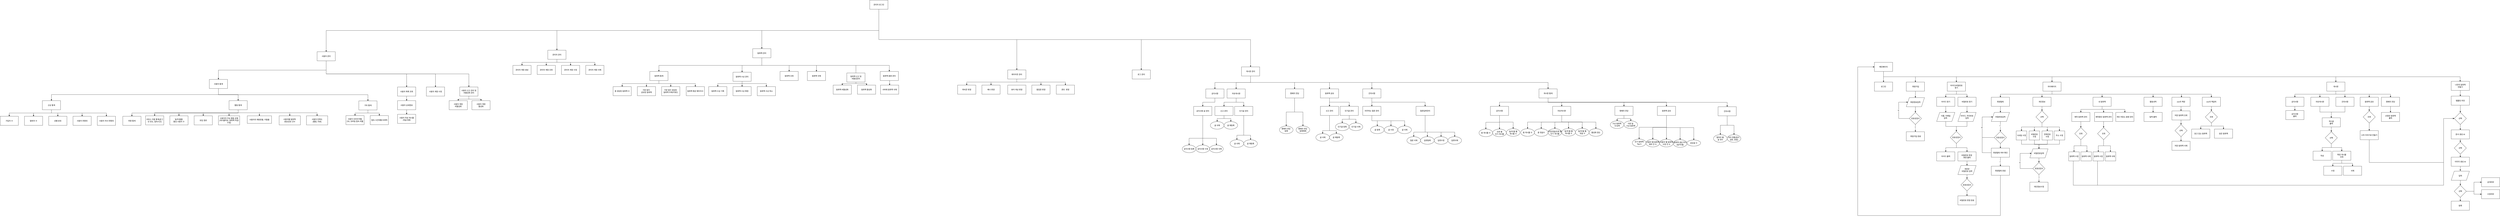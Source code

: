 <mxfile version="24.2.7" type="google">
  <diagram id="C5RBs43oDa-KdzZeNtuy" name="Page-1">
    <mxGraphModel grid="1" page="1" gridSize="10" guides="1" tooltips="1" connect="1" arrows="1" fold="1" pageScale="1" pageWidth="827" pageHeight="1169" math="0" shadow="0">
      <root>
        <mxCell id="WIyWlLk6GJQsqaUBKTNV-0" />
        <mxCell id="WIyWlLk6GJQsqaUBKTNV-1" parent="WIyWlLk6GJQsqaUBKTNV-0" />
        <mxCell id="1UhyE3ellAo3d35j1iFV-14" style="edgeStyle=orthogonalEdgeStyle;rounded=0;orthogonalLoop=1;jettySize=auto;html=1;exitX=0.5;exitY=1;exitDx=0;exitDy=0;entryX=0.5;entryY=0;entryDx=0;entryDy=0;" edge="1" parent="WIyWlLk6GJQsqaUBKTNV-1" source="1UhyE3ellAo3d35j1iFV-2" target="hdFGBHwVoEGapNzJy5GZ-2">
          <mxGeometry relative="1" as="geometry">
            <mxPoint x="-260" y="540" as="targetPoint" />
          </mxGeometry>
        </mxCell>
        <mxCell id="1UhyE3ellAo3d35j1iFV-15" style="edgeStyle=orthogonalEdgeStyle;rounded=0;orthogonalLoop=1;jettySize=auto;html=1;exitX=0.5;exitY=1;exitDx=0;exitDy=0;entryX=0.5;entryY=0;entryDx=0;entryDy=0;" edge="1" parent="WIyWlLk6GJQsqaUBKTNV-1" source="1UhyE3ellAo3d35j1iFV-2" target="hdFGBHwVoEGapNzJy5GZ-1">
          <mxGeometry relative="1" as="geometry" />
        </mxCell>
        <mxCell id="1UhyE3ellAo3d35j1iFV-16" style="edgeStyle=orthogonalEdgeStyle;rounded=0;orthogonalLoop=1;jettySize=auto;html=1;exitX=0.5;exitY=1;exitDx=0;exitDy=0;entryX=0.5;entryY=0;entryDx=0;entryDy=0;" edge="1" parent="WIyWlLk6GJQsqaUBKTNV-1" source="1UhyE3ellAo3d35j1iFV-2" target="71pRD8s_Jw7i6pwGeS50-0">
          <mxGeometry relative="1" as="geometry" />
        </mxCell>
        <mxCell id="71pRD8s_Jw7i6pwGeS50-10" style="edgeStyle=orthogonalEdgeStyle;rounded=0;orthogonalLoop=1;jettySize=auto;html=1;entryX=0.5;entryY=0;entryDx=0;entryDy=0;" edge="1" parent="WIyWlLk6GJQsqaUBKTNV-1" source="1UhyE3ellAo3d35j1iFV-2" target="71pRD8s_Jw7i6pwGeS50-8">
          <mxGeometry relative="1" as="geometry">
            <mxPoint x="-160" y="495" as="sourcePoint" />
            <mxPoint x="460" y="550" as="targetPoint" />
            <Array as="points">
              <mxPoint x="-410" y="525" />
              <mxPoint x="2570" y="525" />
            </Array>
          </mxGeometry>
        </mxCell>
        <mxCell id="hdFGBHwVoEGapNzJy5GZ-36" style="edgeStyle=orthogonalEdgeStyle;rounded=0;orthogonalLoop=1;jettySize=auto;html=1;exitX=0.5;exitY=1;exitDx=0;exitDy=0;entryX=0.5;entryY=0;entryDx=0;entryDy=0;" edge="1" parent="WIyWlLk6GJQsqaUBKTNV-1" source="1UhyE3ellAo3d35j1iFV-2" target="hdFGBHwVoEGapNzJy5GZ-16">
          <mxGeometry relative="1" as="geometry" />
        </mxCell>
        <mxCell id="71pRD8s_Jw7i6pwGeS50-150" style="edgeStyle=orthogonalEdgeStyle;rounded=0;orthogonalLoop=1;jettySize=auto;html=1;entryX=0.5;entryY=0;entryDx=0;entryDy=0;" edge="1" parent="WIyWlLk6GJQsqaUBKTNV-1" source="1UhyE3ellAo3d35j1iFV-2">
          <mxGeometry relative="1" as="geometry">
            <mxPoint x="-161" y="495" as="sourcePoint" />
            <mxPoint x="3389" y="557.5" as="targetPoint" />
            <Array as="points">
              <mxPoint x="-410" y="525" />
              <mxPoint x="3389" y="525" />
            </Array>
          </mxGeometry>
        </mxCell>
        <mxCell id="1UhyE3ellAo3d35j1iFV-2" value="메인페이지" style="rounded=0;whiteSpace=wrap;html=1;" vertex="1" parent="WIyWlLk6GJQsqaUBKTNV-1">
          <mxGeometry x="-470" y="430" width="120" height="60" as="geometry" />
        </mxCell>
        <mxCell id="bcGoM9FXyMssD-Pkg-V_-70" style="edgeStyle=orthogonalEdgeStyle;rounded=0;orthogonalLoop=1;jettySize=auto;html=1;exitX=0.5;exitY=1;exitDx=0;exitDy=0;entryX=0.5;entryY=0;entryDx=0;entryDy=0;" edge="1" parent="WIyWlLk6GJQsqaUBKTNV-1" source="1UhyE3ellAo3d35j1iFV-4" target="bcGoM9FXyMssD-Pkg-V_-56">
          <mxGeometry relative="1" as="geometry" />
        </mxCell>
        <mxCell id="bcGoM9FXyMssD-Pkg-V_-71" style="edgeStyle=orthogonalEdgeStyle;rounded=0;orthogonalLoop=1;jettySize=auto;html=1;exitX=0.5;exitY=1;exitDx=0;exitDy=0;entryX=0.5;entryY=0;entryDx=0;entryDy=0;" edge="1" parent="WIyWlLk6GJQsqaUBKTNV-1" source="1UhyE3ellAo3d35j1iFV-4" target="1UhyE3ellAo3d35j1iFV-23">
          <mxGeometry relative="1" as="geometry">
            <Array as="points">
              <mxPoint x="-7029" y="220" />
              <mxPoint x="-9150" y="220" />
            </Array>
          </mxGeometry>
        </mxCell>
        <mxCell id="bcGoM9FXyMssD-Pkg-V_-72" style="edgeStyle=orthogonalEdgeStyle;rounded=0;orthogonalLoop=1;jettySize=auto;html=1;exitX=0.5;exitY=1;exitDx=0;exitDy=0;entryX=0.5;entryY=0;entryDx=0;entryDy=0;" edge="1" parent="WIyWlLk6GJQsqaUBKTNV-1" source="1UhyE3ellAo3d35j1iFV-4" target="1UhyE3ellAo3d35j1iFV-24">
          <mxGeometry relative="1" as="geometry">
            <Array as="points">
              <mxPoint x="-7029" y="220" />
              <mxPoint x="-7800" y="220" />
            </Array>
          </mxGeometry>
        </mxCell>
        <mxCell id="bcGoM9FXyMssD-Pkg-V_-73" style="edgeStyle=orthogonalEdgeStyle;rounded=0;orthogonalLoop=1;jettySize=auto;html=1;exitX=0.5;exitY=1;exitDx=0;exitDy=0;entryX=0.5;entryY=0;entryDx=0;entryDy=0;" edge="1" parent="WIyWlLk6GJQsqaUBKTNV-1" source="1UhyE3ellAo3d35j1iFV-4" target="1UhyE3ellAo3d35j1iFV-25">
          <mxGeometry relative="1" as="geometry" />
        </mxCell>
        <mxCell id="bcGoM9FXyMssD-Pkg-V_-75" style="edgeStyle=orthogonalEdgeStyle;rounded=0;orthogonalLoop=1;jettySize=auto;html=1;exitX=0.5;exitY=1;exitDx=0;exitDy=0;entryX=0.5;entryY=0;entryDx=0;entryDy=0;" edge="1" parent="WIyWlLk6GJQsqaUBKTNV-1" source="1UhyE3ellAo3d35j1iFV-4" target="1UhyE3ellAo3d35j1iFV-93">
          <mxGeometry relative="1" as="geometry" />
        </mxCell>
        <mxCell id="bcGoM9FXyMssD-Pkg-V_-76" style="edgeStyle=orthogonalEdgeStyle;rounded=0;orthogonalLoop=1;jettySize=auto;html=1;exitX=0.5;exitY=1;exitDx=0;exitDy=0;entryX=0.5;entryY=0;entryDx=0;entryDy=0;" edge="1" parent="WIyWlLk6GJQsqaUBKTNV-1" source="1UhyE3ellAo3d35j1iFV-4" target="1UhyE3ellAo3d35j1iFV-21">
          <mxGeometry relative="1" as="geometry">
            <Array as="points">
              <mxPoint x="-7029" y="280" />
              <mxPoint x="-4580" y="280" />
            </Array>
          </mxGeometry>
        </mxCell>
        <mxCell id="1UhyE3ellAo3d35j1iFV-4" value="관리자 로그인" style="rounded=0;whiteSpace=wrap;html=1;" vertex="1" parent="WIyWlLk6GJQsqaUBKTNV-1">
          <mxGeometry x="-7089" y="20" width="120" height="60" as="geometry" />
        </mxCell>
        <mxCell id="71pRD8s_Jw7i6pwGeS50-196" value="" style="edgeStyle=orthogonalEdgeStyle;rounded=0;orthogonalLoop=1;jettySize=auto;html=1;" edge="1" parent="WIyWlLk6GJQsqaUBKTNV-1" source="hdFGBHwVoEGapNzJy5GZ-1" target="71pRD8s_Jw7i6pwGeS50-195">
          <mxGeometry relative="1" as="geometry" />
        </mxCell>
        <mxCell id="hdFGBHwVoEGapNzJy5GZ-1" value="&amp;nbsp;회원가입&lt;span style=&quot;color: rgba(0, 0, 0, 0); font-family: monospace; font-size: 0px; text-align: start; text-wrap: nowrap;&quot;&gt;%3CmxGraphModel%3E%3Croot%3E%3CmxCell%20id%3D%220%22%2F%3E%3CmxCell%20id%3D%221%22%20parent%3D%220%22%2F%3E%3CmxCell%20id%3D%222%22%20value%3D%22%EB%A9%94%EC%9D%B8%ED%8E%98%EC%9D%B4%EC%A7%80%22%20style%3D%22rounded%3D0%3BwhiteSpace%3Dwrap%3Bhtml%3D1%3B%22%20vertex%3D%221%22%20parent%3D%221%22%3E%3CmxGeometry%20x%3D%22-700%22%20y%3D%22350%22%20width%3D%22120%22%20height%3D%2260%22%20as%3D%22geometry%22%2F%3E%3C%2FmxCell%3E%3C%2Froot%3E%3C%2FmxGraphModel%3E&lt;/span&gt;" style="rounded=0;whiteSpace=wrap;html=1;" vertex="1" parent="WIyWlLk6GJQsqaUBKTNV-1">
          <mxGeometry x="-260" y="560" width="120" height="60" as="geometry" />
        </mxCell>
        <mxCell id="71pRD8s_Jw7i6pwGeS50-170" style="edgeStyle=orthogonalEdgeStyle;rounded=0;orthogonalLoop=1;jettySize=auto;html=1;entryX=0.5;entryY=0;entryDx=0;entryDy=0;" edge="1" parent="WIyWlLk6GJQsqaUBKTNV-1" source="71pRD8s_Jw7i6pwGeS50-0" target="71pRD8s_Jw7i6pwGeS50-168">
          <mxGeometry relative="1" as="geometry" />
        </mxCell>
        <mxCell id="71pRD8s_Jw7i6pwGeS50-171" style="edgeStyle=orthogonalEdgeStyle;rounded=0;orthogonalLoop=1;jettySize=auto;html=1;entryX=0.5;entryY=0;entryDx=0;entryDy=0;" edge="1" parent="WIyWlLk6GJQsqaUBKTNV-1" source="71pRD8s_Jw7i6pwGeS50-0" target="71pRD8s_Jw7i6pwGeS50-169">
          <mxGeometry relative="1" as="geometry" />
        </mxCell>
        <mxCell id="71pRD8s_Jw7i6pwGeS50-0" value="아이디/비밀번호&lt;div&gt;찾기&lt;/div&gt;" style="rounded=0;whiteSpace=wrap;html=1;" vertex="1" parent="WIyWlLk6GJQsqaUBKTNV-1">
          <mxGeometry x="10" y="560" width="120" height="60" as="geometry" />
        </mxCell>
        <mxCell id="hdFGBHwVoEGapNzJy5GZ-2" value="로그인" style="rounded=0;whiteSpace=wrap;html=1;" vertex="1" parent="WIyWlLk6GJQsqaUBKTNV-1">
          <mxGeometry x="-470" y="560" width="120" height="60" as="geometry" />
        </mxCell>
        <mxCell id="FU1g1GKUuFQc3SG5JiVI-13" style="edgeStyle=orthogonalEdgeStyle;rounded=0;orthogonalLoop=1;jettySize=auto;html=1;entryX=0.5;entryY=0;entryDx=0;entryDy=0;" edge="1" parent="WIyWlLk6GJQsqaUBKTNV-1" source="71pRD8s_Jw7i6pwGeS50-2" target="71pRD8s_Jw7i6pwGeS50-206">
          <mxGeometry relative="1" as="geometry" />
        </mxCell>
        <mxCell id="71pRD8s_Jw7i6pwGeS50-2" value="자유게시판" style="rounded=0;whiteSpace=wrap;html=1;" vertex="1" parent="WIyWlLk6GJQsqaUBKTNV-1">
          <mxGeometry x="2405" y="660" width="120" height="60" as="geometry" />
        </mxCell>
        <mxCell id="71pRD8s_Jw7i6pwGeS50-28" value="" style="edgeStyle=orthogonalEdgeStyle;rounded=0;orthogonalLoop=1;jettySize=auto;html=1;" edge="1" parent="WIyWlLk6GJQsqaUBKTNV-1" source="1UhyE3ellAo3d35j1iFV-19">
          <mxGeometry relative="1" as="geometry">
            <mxPoint x="2790" y="750" as="targetPoint" />
          </mxGeometry>
        </mxCell>
        <mxCell id="1UhyE3ellAo3d35j1iFV-19" value="동화책 공유" style="rounded=0;whiteSpace=wrap;html=1;" vertex="1" parent="WIyWlLk6GJQsqaUBKTNV-1">
          <mxGeometry x="2730" y="660" width="120" height="60" as="geometry" />
        </mxCell>
        <mxCell id="1UhyE3ellAo3d35j1iFV-41" value="" style="group" connectable="0" vertex="1" parent="WIyWlLk6GJQsqaUBKTNV-1">
          <mxGeometry x="-6510" y="480" width="770" height="160" as="geometry" />
        </mxCell>
        <mxCell id="1UhyE3ellAo3d35j1iFV-32" value="배너 변경" style="rounded=0;whiteSpace=wrap;html=1;" vertex="1" parent="1UhyE3ellAo3d35j1iFV-41">
          <mxGeometry x="160" y="100" width="120" height="60" as="geometry" />
        </mxCell>
        <mxCell id="1UhyE3ellAo3d35j1iFV-30" value="파비콘 변경" style="rounded=0;whiteSpace=wrap;html=1;" vertex="1" parent="1UhyE3ellAo3d35j1iFV-41">
          <mxGeometry y="100" width="120" height="60" as="geometry" />
        </mxCell>
        <mxCell id="1UhyE3ellAo3d35j1iFV-28" value="폰트&amp;nbsp; 변경" style="rounded=0;whiteSpace=wrap;html=1;" vertex="1" parent="1UhyE3ellAo3d35j1iFV-41">
          <mxGeometry x="650" y="100" width="120" height="60" as="geometry" />
        </mxCell>
        <mxCell id="1UhyE3ellAo3d35j1iFV-31" value="뷰어 색상 변경" style="rounded=0;whiteSpace=wrap;html=1;" vertex="1" parent="1UhyE3ellAo3d35j1iFV-41">
          <mxGeometry x="330" y="100" width="120" height="60" as="geometry" />
        </mxCell>
        <mxCell id="1UhyE3ellAo3d35j1iFV-29" value="팝업창 변경" style="rounded=0;whiteSpace=wrap;html=1;" vertex="1" parent="1UhyE3ellAo3d35j1iFV-41">
          <mxGeometry x="489" y="100" width="120" height="60" as="geometry" />
        </mxCell>
        <mxCell id="1UhyE3ellAo3d35j1iFV-25" value="레이아웃 관리" style="rounded=0;whiteSpace=wrap;html=1;" vertex="1" parent="1UhyE3ellAo3d35j1iFV-41">
          <mxGeometry x="330" width="120" height="60" as="geometry" />
        </mxCell>
        <mxCell id="1UhyE3ellAo3d35j1iFV-40" style="edgeStyle=orthogonalEdgeStyle;rounded=0;orthogonalLoop=1;jettySize=auto;html=1;exitX=0.5;exitY=1;exitDx=0;exitDy=0;entryX=0.5;entryY=0;entryDx=0;entryDy=0;" edge="1" parent="1UhyE3ellAo3d35j1iFV-41" source="1UhyE3ellAo3d35j1iFV-25" target="1UhyE3ellAo3d35j1iFV-28">
          <mxGeometry relative="1" as="geometry" />
        </mxCell>
        <mxCell id="1UhyE3ellAo3d35j1iFV-39" style="edgeStyle=orthogonalEdgeStyle;rounded=0;orthogonalLoop=1;jettySize=auto;html=1;exitX=0.5;exitY=1;exitDx=0;exitDy=0;entryX=0.5;entryY=0;entryDx=0;entryDy=0;" edge="1" parent="1UhyE3ellAo3d35j1iFV-41" source="1UhyE3ellAo3d35j1iFV-25" target="1UhyE3ellAo3d35j1iFV-29">
          <mxGeometry relative="1" as="geometry" />
        </mxCell>
        <mxCell id="1UhyE3ellAo3d35j1iFV-37" style="edgeStyle=orthogonalEdgeStyle;rounded=0;orthogonalLoop=1;jettySize=auto;html=1;exitX=0.5;exitY=1;exitDx=0;exitDy=0;entryX=0.5;entryY=0;entryDx=0;entryDy=0;" edge="1" parent="1UhyE3ellAo3d35j1iFV-41" source="1UhyE3ellAo3d35j1iFV-25" target="1UhyE3ellAo3d35j1iFV-32">
          <mxGeometry relative="1" as="geometry" />
        </mxCell>
        <mxCell id="1UhyE3ellAo3d35j1iFV-36" style="edgeStyle=orthogonalEdgeStyle;rounded=0;orthogonalLoop=1;jettySize=auto;html=1;exitX=0.5;exitY=1;exitDx=0;exitDy=0;entryX=0.5;entryY=0;entryDx=0;entryDy=0;" edge="1" parent="1UhyE3ellAo3d35j1iFV-41" source="1UhyE3ellAo3d35j1iFV-25" target="1UhyE3ellAo3d35j1iFV-30">
          <mxGeometry relative="1" as="geometry" />
        </mxCell>
        <mxCell id="FU1g1GKUuFQc3SG5JiVI-11" style="edgeStyle=orthogonalEdgeStyle;rounded=0;orthogonalLoop=1;jettySize=auto;html=1;entryX=0.5;entryY=0;entryDx=0;entryDy=0;" edge="1" parent="WIyWlLk6GJQsqaUBKTNV-1" source="71pRD8s_Jw7i6pwGeS50-8" target="71pRD8s_Jw7i6pwGeS50-3">
          <mxGeometry relative="1" as="geometry">
            <Array as="points">
              <mxPoint x="2570" y="640" />
              <mxPoint x="2300" y="640" />
            </Array>
          </mxGeometry>
        </mxCell>
        <mxCell id="71pRD8s_Jw7i6pwGeS50-8" value="게시판" style="rounded=0;whiteSpace=wrap;html=1;" vertex="1" parent="WIyWlLk6GJQsqaUBKTNV-1">
          <mxGeometry x="2510" y="560" width="120" height="60" as="geometry" />
        </mxCell>
        <mxCell id="71pRD8s_Jw7i6pwGeS50-17" style="edgeStyle=orthogonalEdgeStyle;rounded=0;orthogonalLoop=1;jettySize=auto;html=1;" edge="1" parent="WIyWlLk6GJQsqaUBKTNV-1" source="71pRD8s_Jw7i6pwGeS50-8" target="1UhyE3ellAo3d35j1iFV-19">
          <mxGeometry relative="1" as="geometry">
            <Array as="points">
              <mxPoint x="2570" y="640" />
              <mxPoint x="2790" y="640" />
            </Array>
          </mxGeometry>
        </mxCell>
        <mxCell id="71pRD8s_Jw7i6pwGeS50-205" value="" style="edgeStyle=orthogonalEdgeStyle;rounded=0;orthogonalLoop=1;jettySize=auto;html=1;" edge="1" parent="WIyWlLk6GJQsqaUBKTNV-1" source="71pRD8s_Jw7i6pwGeS50-3" target="71pRD8s_Jw7i6pwGeS50-204">
          <mxGeometry relative="1" as="geometry" />
        </mxCell>
        <mxCell id="71pRD8s_Jw7i6pwGeS50-3" value="공지사항" style="rounded=0;whiteSpace=wrap;html=1;" vertex="1" parent="WIyWlLk6GJQsqaUBKTNV-1">
          <mxGeometry x="2240" y="660" width="120" height="60" as="geometry" />
        </mxCell>
        <mxCell id="hdFGBHwVoEGapNzJy5GZ-16" value="마이페이지" style="rounded=0;whiteSpace=wrap;html=1;" vertex="1" parent="WIyWlLk6GJQsqaUBKTNV-1">
          <mxGeometry x="640" y="560" width="120" height="60" as="geometry" />
        </mxCell>
        <mxCell id="hdFGBHwVoEGapNzJy5GZ-28" style="edgeStyle=orthogonalEdgeStyle;rounded=0;orthogonalLoop=1;jettySize=auto;html=1;exitX=0.5;exitY=1;exitDx=0;exitDy=0;entryX=0.5;entryY=0;entryDx=0;entryDy=0;" edge="1" parent="WIyWlLk6GJQsqaUBKTNV-1" source="hdFGBHwVoEGapNzJy5GZ-16" target="hdFGBHwVoEGapNzJy5GZ-8">
          <mxGeometry relative="1" as="geometry" />
        </mxCell>
        <mxCell id="FU1g1GKUuFQc3SG5JiVI-12" style="edgeStyle=orthogonalEdgeStyle;rounded=0;orthogonalLoop=1;jettySize=auto;html=1;entryX=0.5;entryY=0;entryDx=0;entryDy=0;" edge="1" parent="WIyWlLk6GJQsqaUBKTNV-1" source="71pRD8s_Jw7i6pwGeS50-4" target="71pRD8s_Jw7i6pwGeS50-206">
          <mxGeometry relative="1" as="geometry" />
        </mxCell>
        <mxCell id="71pRD8s_Jw7i6pwGeS50-4" value="건의사항" style="rounded=0;whiteSpace=wrap;html=1;" vertex="1" parent="WIyWlLk6GJQsqaUBKTNV-1">
          <mxGeometry x="2570" y="660" width="120" height="60" as="geometry" />
        </mxCell>
        <mxCell id="hdFGBHwVoEGapNzJy5GZ-13" value="개인 저장소 용량 관리" style="rounded=0;whiteSpace=wrap;html=1;" vertex="1" parent="WIyWlLk6GJQsqaUBKTNV-1">
          <mxGeometry x="1120" y="760" width="120" height="60" as="geometry" />
        </mxCell>
        <mxCell id="71pRD8s_Jw7i6pwGeS50-18" style="edgeStyle=orthogonalEdgeStyle;rounded=0;orthogonalLoop=1;jettySize=auto;html=1;" edge="1" parent="WIyWlLk6GJQsqaUBKTNV-1" source="71pRD8s_Jw7i6pwGeS50-8" target="71pRD8s_Jw7i6pwGeS50-5">
          <mxGeometry relative="1" as="geometry">
            <Array as="points">
              <mxPoint x="2570" y="640" />
              <mxPoint x="2930" y="640" />
            </Array>
          </mxGeometry>
        </mxCell>
        <mxCell id="71pRD8s_Jw7i6pwGeS50-236" value="" style="edgeStyle=orthogonalEdgeStyle;rounded=0;orthogonalLoop=1;jettySize=auto;html=1;" edge="1" parent="WIyWlLk6GJQsqaUBKTNV-1" source="71pRD8s_Jw7i6pwGeS50-5" target="71pRD8s_Jw7i6pwGeS50-234">
          <mxGeometry relative="1" as="geometry" />
        </mxCell>
        <mxCell id="71pRD8s_Jw7i6pwGeS50-5" value="명예의 전당" style="rounded=0;whiteSpace=wrap;html=1;" vertex="1" parent="WIyWlLk6GJQsqaUBKTNV-1">
          <mxGeometry x="2870" y="660" width="120" height="60" as="geometry" />
        </mxCell>
        <mxCell id="71pRD8s_Jw7i6pwGeS50-66" value="" style="edgeStyle=orthogonalEdgeStyle;rounded=0;orthogonalLoop=1;jettySize=auto;html=1;" edge="1" parent="WIyWlLk6GJQsqaUBKTNV-1" source="hdFGBHwVoEGapNzJy5GZ-11" target="71pRD8s_Jw7i6pwGeS50-65">
          <mxGeometry relative="1" as="geometry" />
        </mxCell>
        <mxCell id="hdFGBHwVoEGapNzJy5GZ-11" value="xxx의 책갈피" style="rounded=0;whiteSpace=wrap;html=1;" vertex="1" parent="WIyWlLk6GJQsqaUBKTNV-1">
          <mxGeometry x="1690" y="660" width="120" height="60" as="geometry" />
        </mxCell>
        <mxCell id="71pRD8s_Jw7i6pwGeS50-34" value="" style="edgeStyle=orthogonalEdgeStyle;rounded=0;orthogonalLoop=1;jettySize=auto;html=1;" edge="1" parent="WIyWlLk6GJQsqaUBKTNV-1" source="71pRD8s_Jw7i6pwGeS50-19">
          <mxGeometry relative="1" as="geometry">
            <mxPoint x="3390" y="652.5" as="targetPoint" />
          </mxGeometry>
        </mxCell>
        <mxCell id="71pRD8s_Jw7i6pwGeS50-19" value="나만의 동화책&lt;div&gt;만들기&lt;/div&gt;" style="rounded=0;whiteSpace=wrap;html=1;" vertex="1" parent="WIyWlLk6GJQsqaUBKTNV-1">
          <mxGeometry x="3330" y="555" width="120" height="60" as="geometry" />
        </mxCell>
        <mxCell id="71pRD8s_Jw7i6pwGeS50-132" value="" style="edgeStyle=orthogonalEdgeStyle;rounded=0;orthogonalLoop=1;jettySize=auto;html=1;" edge="1" parent="WIyWlLk6GJQsqaUBKTNV-1" source="hdFGBHwVoEGapNzJy5GZ-6" target="71pRD8s_Jw7i6pwGeS50-125">
          <mxGeometry relative="1" as="geometry" />
        </mxCell>
        <mxCell id="hdFGBHwVoEGapNzJy5GZ-6" value="개인정보" style="rounded=0;whiteSpace=wrap;html=1;" vertex="1" parent="WIyWlLk6GJQsqaUBKTNV-1">
          <mxGeometry x="574" y="660" width="120" height="60" as="geometry" />
        </mxCell>
        <mxCell id="hdFGBHwVoEGapNzJy5GZ-27" style="edgeStyle=orthogonalEdgeStyle;rounded=0;orthogonalLoop=1;jettySize=auto;html=1;exitX=0.5;exitY=1;exitDx=0;exitDy=0;entryX=0.5;entryY=0;entryDx=0;entryDy=0;" edge="1" parent="WIyWlLk6GJQsqaUBKTNV-1" source="hdFGBHwVoEGapNzJy5GZ-16" target="hdFGBHwVoEGapNzJy5GZ-7">
          <mxGeometry relative="1" as="geometry" />
        </mxCell>
        <mxCell id="hdFGBHwVoEGapNzJy5GZ-26" style="edgeStyle=orthogonalEdgeStyle;rounded=0;orthogonalLoop=1;jettySize=auto;html=1;exitX=0.5;exitY=1;exitDx=0;exitDy=0;entryX=0.5;entryY=0;entryDx=0;entryDy=0;" edge="1" parent="WIyWlLk6GJQsqaUBKTNV-1" source="hdFGBHwVoEGapNzJy5GZ-16" target="hdFGBHwVoEGapNzJy5GZ-6">
          <mxGeometry relative="1" as="geometry" />
        </mxCell>
        <mxCell id="hdFGBHwVoEGapNzJy5GZ-29" style="edgeStyle=orthogonalEdgeStyle;rounded=0;orthogonalLoop=1;jettySize=auto;html=1;exitX=0.5;exitY=1;exitDx=0;exitDy=0;" edge="1" parent="WIyWlLk6GJQsqaUBKTNV-1" source="hdFGBHwVoEGapNzJy5GZ-16">
          <mxGeometry relative="1" as="geometry">
            <mxPoint x="1553" y="660" as="targetPoint" />
          </mxGeometry>
        </mxCell>
        <mxCell id="hdFGBHwVoEGapNzJy5GZ-72" style="edgeStyle=orthogonalEdgeStyle;rounded=0;orthogonalLoop=1;jettySize=auto;html=1;exitX=0.5;exitY=1;exitDx=0;exitDy=0;entryX=0.5;entryY=0;entryDx=0;entryDy=0;" edge="1" parent="WIyWlLk6GJQsqaUBKTNV-1" source="1UhyE3ellAo3d35j1iFV-21" target="hdFGBHwVoEGapNzJy5GZ-60">
          <mxGeometry relative="1" as="geometry" />
        </mxCell>
        <mxCell id="hdFGBHwVoEGapNzJy5GZ-73" style="edgeStyle=orthogonalEdgeStyle;rounded=0;orthogonalLoop=1;jettySize=auto;html=1;exitX=0.5;exitY=1;exitDx=0;exitDy=0;entryX=0.5;entryY=0;entryDx=0;entryDy=0;" edge="1" parent="WIyWlLk6GJQsqaUBKTNV-1" source="1UhyE3ellAo3d35j1iFV-21" target="hdFGBHwVoEGapNzJy5GZ-64">
          <mxGeometry relative="1" as="geometry" />
        </mxCell>
        <mxCell id="hdFGBHwVoEGapNzJy5GZ-75" style="edgeStyle=orthogonalEdgeStyle;rounded=0;orthogonalLoop=1;jettySize=auto;html=1;exitX=0.5;exitY=1;exitDx=0;exitDy=0;entryX=0.5;entryY=0;entryDx=0;entryDy=0;" edge="1" parent="WIyWlLk6GJQsqaUBKTNV-1" source="1UhyE3ellAo3d35j1iFV-21" target="hdFGBHwVoEGapNzJy5GZ-65">
          <mxGeometry relative="1" as="geometry" />
        </mxCell>
        <mxCell id="hdFGBHwVoEGapNzJy5GZ-76" style="edgeStyle=orthogonalEdgeStyle;rounded=0;orthogonalLoop=1;jettySize=auto;html=1;exitX=0.5;exitY=1;exitDx=0;exitDy=0;entryX=0.5;entryY=0;entryDx=0;entryDy=0;" edge="1" parent="WIyWlLk6GJQsqaUBKTNV-1" source="1UhyE3ellAo3d35j1iFV-21" target="hdFGBHwVoEGapNzJy5GZ-63">
          <mxGeometry relative="1" as="geometry" />
        </mxCell>
        <mxCell id="hdFGBHwVoEGapNzJy5GZ-77" style="edgeStyle=orthogonalEdgeStyle;rounded=0;orthogonalLoop=1;jettySize=auto;html=1;exitX=0.5;exitY=1;exitDx=0;exitDy=0;entryX=0.5;entryY=0;entryDx=0;entryDy=0;" edge="1" parent="WIyWlLk6GJQsqaUBKTNV-1" source="1UhyE3ellAo3d35j1iFV-21" target="hdFGBHwVoEGapNzJy5GZ-66">
          <mxGeometry relative="1" as="geometry" />
        </mxCell>
        <mxCell id="hdFGBHwVoEGapNzJy5GZ-233" style="edgeStyle=orthogonalEdgeStyle;rounded=0;orthogonalLoop=1;jettySize=auto;html=1;exitX=0.5;exitY=1;exitDx=0;exitDy=0;entryX=0.5;entryY=0;entryDx=0;entryDy=0;" edge="1" parent="WIyWlLk6GJQsqaUBKTNV-1" source="1UhyE3ellAo3d35j1iFV-21" target="hdFGBHwVoEGapNzJy5GZ-232">
          <mxGeometry relative="1" as="geometry">
            <mxPoint x="-3670" y="530" as="targetPoint" />
          </mxGeometry>
        </mxCell>
        <mxCell id="1UhyE3ellAo3d35j1iFV-21" value="게시판 관리" style="rounded=0;whiteSpace=wrap;html=1;" vertex="1" parent="WIyWlLk6GJQsqaUBKTNV-1">
          <mxGeometry x="-4640" y="460" width="120" height="60" as="geometry" />
        </mxCell>
        <mxCell id="71pRD8s_Jw7i6pwGeS50-99" style="edgeStyle=orthogonalEdgeStyle;rounded=0;orthogonalLoop=1;jettySize=auto;html=1;entryX=0.5;entryY=0;entryDx=0;entryDy=0;" edge="1" parent="WIyWlLk6GJQsqaUBKTNV-1" source="hdFGBHwVoEGapNzJy5GZ-7" target="71pRD8s_Jw7i6pwGeS50-98">
          <mxGeometry relative="1" as="geometry" />
        </mxCell>
        <mxCell id="71pRD8s_Jw7i6pwGeS50-100" style="edgeStyle=orthogonalEdgeStyle;rounded=0;orthogonalLoop=1;jettySize=auto;html=1;entryX=0.5;entryY=0;entryDx=0;entryDy=0;" edge="1" parent="WIyWlLk6GJQsqaUBKTNV-1" source="hdFGBHwVoEGapNzJy5GZ-7" target="71pRD8s_Jw7i6pwGeS50-97">
          <mxGeometry relative="1" as="geometry">
            <Array as="points">
              <mxPoint x="1030" y="740" />
              <mxPoint x="890" y="740" />
            </Array>
          </mxGeometry>
        </mxCell>
        <mxCell id="71pRD8s_Jw7i6pwGeS50-101" style="edgeStyle=orthogonalEdgeStyle;rounded=0;orthogonalLoop=1;jettySize=auto;html=1;entryX=0.5;entryY=0;entryDx=0;entryDy=0;" edge="1" parent="WIyWlLk6GJQsqaUBKTNV-1" source="hdFGBHwVoEGapNzJy5GZ-7" target="hdFGBHwVoEGapNzJy5GZ-13">
          <mxGeometry relative="1" as="geometry">
            <Array as="points">
              <mxPoint x="1030" y="740" />
              <mxPoint x="1180" y="740" />
            </Array>
          </mxGeometry>
        </mxCell>
        <mxCell id="hdFGBHwVoEGapNzJy5GZ-7" value="내 동화책" style="rounded=0;whiteSpace=wrap;html=1;" vertex="1" parent="WIyWlLk6GJQsqaUBKTNV-1">
          <mxGeometry x="970" y="660" width="120" height="60" as="geometry" />
        </mxCell>
        <mxCell id="71pRD8s_Jw7i6pwGeS50-92" value="" style="edgeStyle=orthogonalEdgeStyle;rounded=0;orthogonalLoop=1;jettySize=auto;html=1;" edge="1" parent="WIyWlLk6GJQsqaUBKTNV-1" source="hdFGBHwVoEGapNzJy5GZ-8" target="71pRD8s_Jw7i6pwGeS50-86">
          <mxGeometry relative="1" as="geometry" />
        </mxCell>
        <mxCell id="hdFGBHwVoEGapNzJy5GZ-8" value="활동내역" style="rounded=0;whiteSpace=wrap;html=1;" vertex="1" parent="WIyWlLk6GJQsqaUBKTNV-1">
          <mxGeometry x="1306" y="660" width="120" height="60" as="geometry" />
        </mxCell>
        <mxCell id="71pRD8s_Jw7i6pwGeS50-154" value="" style="edgeStyle=orthogonalEdgeStyle;rounded=0;orthogonalLoop=1;jettySize=auto;html=1;" edge="1" parent="WIyWlLk6GJQsqaUBKTNV-1" source="hdFGBHwVoEGapNzJy5GZ-5" target="71pRD8s_Jw7i6pwGeS50-153">
          <mxGeometry relative="1" as="geometry" />
        </mxCell>
        <mxCell id="hdFGBHwVoEGapNzJy5GZ-5" value="회원탈퇴" style="rounded=0;whiteSpace=wrap;html=1;" vertex="1" parent="WIyWlLk6GJQsqaUBKTNV-1">
          <mxGeometry x="300" y="660" width="120" height="60" as="geometry" />
        </mxCell>
        <mxCell id="hdFGBHwVoEGapNzJy5GZ-30" style="edgeStyle=orthogonalEdgeStyle;rounded=0;orthogonalLoop=1;jettySize=auto;html=1;exitX=0.5;exitY=1;exitDx=0;exitDy=0;entryX=0.5;entryY=0;entryDx=0;entryDy=0;" edge="1" parent="WIyWlLk6GJQsqaUBKTNV-1" source="hdFGBHwVoEGapNzJy5GZ-16" target="hdFGBHwVoEGapNzJy5GZ-11">
          <mxGeometry relative="1" as="geometry" />
        </mxCell>
        <mxCell id="hdFGBHwVoEGapNzJy5GZ-33" style="edgeStyle=orthogonalEdgeStyle;rounded=0;orthogonalLoop=1;jettySize=auto;html=1;exitX=0.5;exitY=1;exitDx=0;exitDy=0;entryX=0.5;entryY=0;entryDx=0;entryDy=0;" edge="1" parent="WIyWlLk6GJQsqaUBKTNV-1" source="hdFGBHwVoEGapNzJy5GZ-16" target="hdFGBHwVoEGapNzJy5GZ-5">
          <mxGeometry relative="1" as="geometry" />
        </mxCell>
        <mxCell id="1UhyE3ellAo3d35j1iFV-50" value="" style="group" connectable="0" vertex="1" parent="WIyWlLk6GJQsqaUBKTNV-1">
          <mxGeometry x="-9440" y="350" width="600" height="160" as="geometry" />
        </mxCell>
        <mxCell id="1UhyE3ellAo3d35j1iFV-44" value="관리자 계정 수정" style="rounded=0;whiteSpace=wrap;html=1;" vertex="1" parent="1UhyE3ellAo3d35j1iFV-50">
          <mxGeometry x="320" y="100" width="120" height="60" as="geometry" />
        </mxCell>
        <mxCell id="1UhyE3ellAo3d35j1iFV-42" value="관리자 계정 생성" style="rounded=0;whiteSpace=wrap;html=1;" vertex="1" parent="1UhyE3ellAo3d35j1iFV-50">
          <mxGeometry y="100" width="120" height="60" as="geometry" />
        </mxCell>
        <mxCell id="1UhyE3ellAo3d35j1iFV-48" style="edgeStyle=orthogonalEdgeStyle;rounded=0;orthogonalLoop=1;jettySize=auto;html=1;exitX=0.5;exitY=1;exitDx=0;exitDy=0;" edge="1" parent="1UhyE3ellAo3d35j1iFV-50" source="1UhyE3ellAo3d35j1iFV-23" target="1UhyE3ellAo3d35j1iFV-44">
          <mxGeometry relative="1" as="geometry" />
        </mxCell>
        <mxCell id="1UhyE3ellAo3d35j1iFV-49" style="edgeStyle=orthogonalEdgeStyle;rounded=0;orthogonalLoop=1;jettySize=auto;html=1;exitX=0.5;exitY=1;exitDx=0;exitDy=0;" edge="1" parent="1UhyE3ellAo3d35j1iFV-50" source="1UhyE3ellAo3d35j1iFV-23" target="1UhyE3ellAo3d35j1iFV-45">
          <mxGeometry relative="1" as="geometry" />
        </mxCell>
        <mxCell id="1UhyE3ellAo3d35j1iFV-46" style="edgeStyle=orthogonalEdgeStyle;rounded=0;orthogonalLoop=1;jettySize=auto;html=1;exitX=0.5;exitY=1;exitDx=0;exitDy=0;entryX=0.5;entryY=0;entryDx=0;entryDy=0;" edge="1" parent="1UhyE3ellAo3d35j1iFV-50" source="1UhyE3ellAo3d35j1iFV-23" target="1UhyE3ellAo3d35j1iFV-42">
          <mxGeometry relative="1" as="geometry" />
        </mxCell>
        <mxCell id="1UhyE3ellAo3d35j1iFV-47" style="edgeStyle=orthogonalEdgeStyle;rounded=0;orthogonalLoop=1;jettySize=auto;html=1;exitX=0.5;exitY=1;exitDx=0;exitDy=0;entryX=0.5;entryY=0;entryDx=0;entryDy=0;" edge="1" parent="1UhyE3ellAo3d35j1iFV-50" source="1UhyE3ellAo3d35j1iFV-23" target="1UhyE3ellAo3d35j1iFV-43">
          <mxGeometry relative="1" as="geometry" />
        </mxCell>
        <mxCell id="1UhyE3ellAo3d35j1iFV-45" value="관리자 계정 삭제" style="rounded=0;whiteSpace=wrap;html=1;" vertex="1" parent="1UhyE3ellAo3d35j1iFV-50">
          <mxGeometry x="480" y="100" width="120" height="60" as="geometry" />
        </mxCell>
        <mxCell id="1UhyE3ellAo3d35j1iFV-43" value="관리자 계정 조회" style="rounded=0;whiteSpace=wrap;html=1;" vertex="1" parent="1UhyE3ellAo3d35j1iFV-50">
          <mxGeometry x="160" y="100" width="120" height="60" as="geometry" />
        </mxCell>
        <mxCell id="1UhyE3ellAo3d35j1iFV-23" value="관리자 관리" style="rounded=0;whiteSpace=wrap;html=1;" vertex="1" parent="1UhyE3ellAo3d35j1iFV-50">
          <mxGeometry x="230" width="120" height="60" as="geometry" />
        </mxCell>
        <mxCell id="71pRD8s_Jw7i6pwGeS50-13" style="edgeStyle=orthogonalEdgeStyle;rounded=0;orthogonalLoop=1;jettySize=auto;html=1;entryX=0.5;entryY=0;entryDx=0;entryDy=0;" edge="1" parent="WIyWlLk6GJQsqaUBKTNV-1" source="71pRD8s_Jw7i6pwGeS50-8" target="71pRD8s_Jw7i6pwGeS50-4">
          <mxGeometry relative="1" as="geometry" />
        </mxCell>
        <mxCell id="71pRD8s_Jw7i6pwGeS50-14" style="edgeStyle=orthogonalEdgeStyle;rounded=0;orthogonalLoop=1;jettySize=auto;html=1;exitX=0.5;exitY=1;exitDx=0;exitDy=0;entryX=0.5;entryY=0;entryDx=0;entryDy=0;" edge="1" parent="WIyWlLk6GJQsqaUBKTNV-1" source="71pRD8s_Jw7i6pwGeS50-8" target="71pRD8s_Jw7i6pwGeS50-2">
          <mxGeometry relative="1" as="geometry" />
        </mxCell>
        <mxCell id="71pRD8s_Jw7i6pwGeS50-63" style="edgeStyle=orthogonalEdgeStyle;rounded=0;orthogonalLoop=1;jettySize=auto;html=1;entryX=0;entryY=0.5;entryDx=0;entryDy=0;" edge="1" parent="WIyWlLk6GJQsqaUBKTNV-1" source="71pRD8s_Jw7i6pwGeS50-22" target="71pRD8s_Jw7i6pwGeS50-45">
          <mxGeometry relative="1" as="geometry">
            <mxPoint x="2190" y="820" as="targetPoint" />
            <Array as="points">
              <mxPoint x="2790" y="1090" />
              <mxPoint x="3280" y="1090" />
              <mxPoint x="3280" y="800" />
            </Array>
          </mxGeometry>
        </mxCell>
        <mxCell id="71pRD8s_Jw7i6pwGeS50-22" value="나의 이야기로 만들기" style="rounded=0;whiteSpace=wrap;html=1;" vertex="1" parent="WIyWlLk6GJQsqaUBKTNV-1">
          <mxGeometry x="2730" y="880" width="120" height="60" as="geometry" />
        </mxCell>
        <mxCell id="1UhyE3ellAo3d35j1iFV-93" value="로그 관리" style="rounded=0;whiteSpace=wrap;html=1;" vertex="1" parent="WIyWlLk6GJQsqaUBKTNV-1">
          <mxGeometry x="-5360" y="480" width="120" height="60" as="geometry" />
        </mxCell>
        <mxCell id="71pRD8s_Jw7i6pwGeS50-27" value="" style="edgeStyle=orthogonalEdgeStyle;rounded=0;orthogonalLoop=1;jettySize=auto;html=1;" edge="1" parent="WIyWlLk6GJQsqaUBKTNV-1" source="71pRD8s_Jw7i6pwGeS50-26" target="71pRD8s_Jw7i6pwGeS50-22">
          <mxGeometry relative="1" as="geometry" />
        </mxCell>
        <mxCell id="71pRD8s_Jw7i6pwGeS50-26" value="조회" style="rhombus;whiteSpace=wrap;html=1;" vertex="1" parent="WIyWlLk6GJQsqaUBKTNV-1">
          <mxGeometry x="2750" y="750" width="80" height="80" as="geometry" />
        </mxCell>
        <mxCell id="71pRD8s_Jw7i6pwGeS50-48" value="" style="edgeStyle=orthogonalEdgeStyle;rounded=0;orthogonalLoop=1;jettySize=auto;html=1;" edge="1" parent="WIyWlLk6GJQsqaUBKTNV-1" source="71pRD8s_Jw7i6pwGeS50-31" target="71pRD8s_Jw7i6pwGeS50-47">
          <mxGeometry relative="1" as="geometry" />
        </mxCell>
        <mxCell id="71pRD8s_Jw7i6pwGeS50-31" value="문서 생성 AI" style="rounded=0;whiteSpace=wrap;html=1;" vertex="1" parent="WIyWlLk6GJQsqaUBKTNV-1">
          <mxGeometry x="3330" y="875" width="120" height="60" as="geometry" />
        </mxCell>
        <mxCell id="71pRD8s_Jw7i6pwGeS50-52" value="" style="edgeStyle=orthogonalEdgeStyle;rounded=0;orthogonalLoop=1;jettySize=auto;html=1;" edge="1" parent="WIyWlLk6GJQsqaUBKTNV-1" source="71pRD8s_Jw7i6pwGeS50-35">
          <mxGeometry relative="1" as="geometry">
            <mxPoint x="3390" y="1145" as="targetPoint" />
          </mxGeometry>
        </mxCell>
        <mxCell id="71pRD8s_Jw7i6pwGeS50-35" value="이미지 생성 AI" style="rounded=0;whiteSpace=wrap;html=1;" vertex="1" parent="WIyWlLk6GJQsqaUBKTNV-1">
          <mxGeometry x="3330" y="1055" width="120" height="60" as="geometry" />
        </mxCell>
        <mxCell id="71pRD8s_Jw7i6pwGeS50-61" value="" style="edgeStyle=orthogonalEdgeStyle;rounded=0;orthogonalLoop=1;jettySize=auto;html=1;" edge="1" parent="WIyWlLk6GJQsqaUBKTNV-1" target="71pRD8s_Jw7i6pwGeS50-55">
          <mxGeometry relative="1" as="geometry">
            <mxPoint x="3390" y="1205" as="sourcePoint" />
          </mxGeometry>
        </mxCell>
        <mxCell id="71pRD8s_Jw7i6pwGeS50-47" value="선택" style="rhombus;whiteSpace=wrap;html=1;" vertex="1" parent="WIyWlLk6GJQsqaUBKTNV-1">
          <mxGeometry x="3350" y="955" width="80" height="80" as="geometry" />
        </mxCell>
        <mxCell id="71pRD8s_Jw7i6pwGeS50-45" value="선택" style="rhombus;whiteSpace=wrap;html=1;" vertex="1" parent="WIyWlLk6GJQsqaUBKTNV-1">
          <mxGeometry x="3350" y="760" width="80" height="80" as="geometry" />
        </mxCell>
        <mxCell id="71pRD8s_Jw7i6pwGeS50-46" value="" style="edgeStyle=orthogonalEdgeStyle;rounded=0;orthogonalLoop=1;jettySize=auto;html=1;" edge="1" parent="WIyWlLk6GJQsqaUBKTNV-1" source="71pRD8s_Jw7i6pwGeS50-45" target="71pRD8s_Jw7i6pwGeS50-31">
          <mxGeometry relative="1" as="geometry" />
        </mxCell>
        <mxCell id="71pRD8s_Jw7i6pwGeS50-51" style="edgeStyle=orthogonalEdgeStyle;rounded=0;orthogonalLoop=1;jettySize=auto;html=1;entryX=0.5;entryY=0;entryDx=0;entryDy=0;" edge="1" parent="WIyWlLk6GJQsqaUBKTNV-1" source="71pRD8s_Jw7i6pwGeS50-47" target="71pRD8s_Jw7i6pwGeS50-35">
          <mxGeometry relative="1" as="geometry" />
        </mxCell>
        <mxCell id="71pRD8s_Jw7i6pwGeS50-53" value="등록" style="rounded=0;whiteSpace=wrap;html=1;" vertex="1" parent="WIyWlLk6GJQsqaUBKTNV-1">
          <mxGeometry x="3330" y="1345" width="120" height="60" as="geometry" />
        </mxCell>
        <mxCell id="hdFGBHwVoEGapNzJy5GZ-87" style="edgeStyle=orthogonalEdgeStyle;rounded=0;orthogonalLoop=1;jettySize=auto;html=1;entryX=0.5;entryY=0;entryDx=0;entryDy=0;" edge="1" parent="WIyWlLk6GJQsqaUBKTNV-1" source="hdFGBHwVoEGapNzJy5GZ-60" target="hdFGBHwVoEGapNzJy5GZ-84">
          <mxGeometry relative="1" as="geometry" />
        </mxCell>
        <mxCell id="hdFGBHwVoEGapNzJy5GZ-94" style="edgeStyle=orthogonalEdgeStyle;rounded=0;orthogonalLoop=1;jettySize=auto;html=1;exitX=0.5;exitY=1;exitDx=0;exitDy=0;entryX=0.5;entryY=0;entryDx=0;entryDy=0;" edge="1" parent="WIyWlLk6GJQsqaUBKTNV-1" source="hdFGBHwVoEGapNzJy5GZ-60" target="hdFGBHwVoEGapNzJy5GZ-93">
          <mxGeometry relative="1" as="geometry" />
        </mxCell>
        <mxCell id="hdFGBHwVoEGapNzJy5GZ-60" value="자유게시판" style="rounded=0;whiteSpace=wrap;html=1;" vertex="1" parent="WIyWlLk6GJQsqaUBKTNV-1">
          <mxGeometry x="-4735" y="605.5" width="120" height="60" as="geometry" />
        </mxCell>
        <mxCell id="hdFGBHwVoEGapNzJy5GZ-89" style="edgeStyle=orthogonalEdgeStyle;rounded=0;orthogonalLoop=1;jettySize=auto;html=1;exitX=0.5;exitY=1;exitDx=0;exitDy=0;entryX=0.5;entryY=0;entryDx=0;entryDy=0;" edge="1" parent="WIyWlLk6GJQsqaUBKTNV-1" source="hdFGBHwVoEGapNzJy5GZ-63" target="hdFGBHwVoEGapNzJy5GZ-86">
          <mxGeometry relative="1" as="geometry" />
        </mxCell>
        <mxCell id="hdFGBHwVoEGapNzJy5GZ-97" style="edgeStyle=orthogonalEdgeStyle;rounded=0;orthogonalLoop=1;jettySize=auto;html=1;exitX=0.5;exitY=1;exitDx=0;exitDy=0;entryX=0.5;entryY=0;entryDx=0;entryDy=0;" edge="1" parent="WIyWlLk6GJQsqaUBKTNV-1" source="hdFGBHwVoEGapNzJy5GZ-63" target="hdFGBHwVoEGapNzJy5GZ-96">
          <mxGeometry relative="1" as="geometry" />
        </mxCell>
        <mxCell id="hdFGBHwVoEGapNzJy5GZ-63" value="동화책 공유" style="rounded=0;whiteSpace=wrap;html=1;" vertex="1" parent="WIyWlLk6GJQsqaUBKTNV-1">
          <mxGeometry x="-4120" y="605" width="120" height="60" as="geometry" />
        </mxCell>
        <mxCell id="hdFGBHwVoEGapNzJy5GZ-91" style="edgeStyle=orthogonalEdgeStyle;rounded=0;orthogonalLoop=1;jettySize=auto;html=1;exitX=0.5;exitY=1;exitDx=0;exitDy=0;entryX=0.5;entryY=0;entryDx=0;entryDy=0;" edge="1" parent="WIyWlLk6GJQsqaUBKTNV-1" source="hdFGBHwVoEGapNzJy5GZ-64" target="hdFGBHwVoEGapNzJy5GZ-90">
          <mxGeometry relative="1" as="geometry" />
        </mxCell>
        <mxCell id="hdFGBHwVoEGapNzJy5GZ-64" value="공지사항" style="rounded=0;whiteSpace=wrap;html=1;" vertex="1" parent="WIyWlLk6GJQsqaUBKTNV-1">
          <mxGeometry x="-4875" y="605.5" width="120" height="60" as="geometry" />
        </mxCell>
        <mxCell id="hdFGBHwVoEGapNzJy5GZ-80" style="edgeStyle=orthogonalEdgeStyle;rounded=0;orthogonalLoop=1;jettySize=auto;html=1;exitX=0.5;exitY=1;exitDx=0;exitDy=0;entryX=0.5;entryY=0;entryDx=0;entryDy=0;" edge="1" parent="WIyWlLk6GJQsqaUBKTNV-1" source="hdFGBHwVoEGapNzJy5GZ-65" target="hdFGBHwVoEGapNzJy5GZ-113">
          <mxGeometry relative="1" as="geometry">
            <mxPoint x="-4365" y="840" as="targetPoint" />
          </mxGeometry>
        </mxCell>
        <mxCell id="hdFGBHwVoEGapNzJy5GZ-81" style="edgeStyle=orthogonalEdgeStyle;rounded=0;orthogonalLoop=1;jettySize=auto;html=1;exitX=0.5;exitY=1;exitDx=0;exitDy=0;entryX=0.5;entryY=0;entryDx=0;entryDy=0;" edge="1" parent="WIyWlLk6GJQsqaUBKTNV-1" source="hdFGBHwVoEGapNzJy5GZ-65" target="hdFGBHwVoEGapNzJy5GZ-114">
          <mxGeometry relative="1" as="geometry">
            <mxPoint x="-4215" y="840" as="targetPoint" />
          </mxGeometry>
        </mxCell>
        <mxCell id="hdFGBHwVoEGapNzJy5GZ-65" value="명예의 전당" style="rounded=0;whiteSpace=wrap;html=1;" vertex="1" parent="WIyWlLk6GJQsqaUBKTNV-1">
          <mxGeometry x="-4350" y="605" width="120" height="60" as="geometry" />
        </mxCell>
        <mxCell id="hdFGBHwVoEGapNzJy5GZ-100" style="edgeStyle=orthogonalEdgeStyle;rounded=0;orthogonalLoop=1;jettySize=auto;html=1;exitX=0.5;exitY=1;exitDx=0;exitDy=0;entryX=0.5;entryY=0;entryDx=0;entryDy=0;" edge="1" parent="WIyWlLk6GJQsqaUBKTNV-1" source="hdFGBHwVoEGapNzJy5GZ-66" target="hdFGBHwVoEGapNzJy5GZ-99">
          <mxGeometry relative="1" as="geometry" />
        </mxCell>
        <mxCell id="hdFGBHwVoEGapNzJy5GZ-101" style="edgeStyle=orthogonalEdgeStyle;rounded=0;orthogonalLoop=1;jettySize=auto;html=1;exitX=0.5;exitY=1;exitDx=0;exitDy=0;entryX=0.5;entryY=0;entryDx=0;entryDy=0;" edge="1" parent="WIyWlLk6GJQsqaUBKTNV-1" source="hdFGBHwVoEGapNzJy5GZ-66" target="hdFGBHwVoEGapNzJy5GZ-98">
          <mxGeometry relative="1" as="geometry" />
        </mxCell>
        <mxCell id="hdFGBHwVoEGapNzJy5GZ-66" value="건의사항" style="rounded=0;whiteSpace=wrap;html=1;" vertex="1" parent="WIyWlLk6GJQsqaUBKTNV-1">
          <mxGeometry x="-3841" y="605" width="120" height="60" as="geometry" />
        </mxCell>
        <mxCell id="71pRD8s_Jw7i6pwGeS50-60" style="edgeStyle=orthogonalEdgeStyle;rounded=0;orthogonalLoop=1;jettySize=auto;html=1;entryX=0;entryY=0.5;entryDx=0;entryDy=0;" edge="1" parent="WIyWlLk6GJQsqaUBKTNV-1" source="71pRD8s_Jw7i6pwGeS50-55" target="71pRD8s_Jw7i6pwGeS50-57">
          <mxGeometry relative="1" as="geometry">
            <mxPoint x="3490" y="1294" as="targetPoint" />
          </mxGeometry>
        </mxCell>
        <mxCell id="71pRD8s_Jw7i6pwGeS50-62" value="" style="edgeStyle=orthogonalEdgeStyle;rounded=0;orthogonalLoop=1;jettySize=auto;html=1;" edge="1" parent="WIyWlLk6GJQsqaUBKTNV-1" source="71pRD8s_Jw7i6pwGeS50-55" target="71pRD8s_Jw7i6pwGeS50-53">
          <mxGeometry relative="1" as="geometry" />
        </mxCell>
        <mxCell id="71pRD8s_Jw7i6pwGeS50-55" value="선택" style="rhombus;whiteSpace=wrap;html=1;" vertex="1" parent="WIyWlLk6GJQsqaUBKTNV-1">
          <mxGeometry x="3350" y="1240" width="80" height="80" as="geometry" />
        </mxCell>
        <mxCell id="71pRD8s_Jw7i6pwGeS50-57" value="수정여부" style="rounded=0;whiteSpace=wrap;html=1;" vertex="1" parent="WIyWlLk6GJQsqaUBKTNV-1">
          <mxGeometry x="3530" y="1269" width="120" height="60" as="geometry" />
        </mxCell>
        <mxCell id="71pRD8s_Jw7i6pwGeS50-56" value="공개여부" style="rounded=0;whiteSpace=wrap;html=1;" vertex="1" parent="WIyWlLk6GJQsqaUBKTNV-1">
          <mxGeometry x="3530" y="1190" width="120" height="60" as="geometry" />
        </mxCell>
        <mxCell id="71pRD8s_Jw7i6pwGeS50-58" style="edgeStyle=orthogonalEdgeStyle;rounded=0;orthogonalLoop=1;jettySize=auto;html=1;exitX=1;exitY=0.5;exitDx=0;exitDy=0;entryX=0;entryY=0.5;entryDx=0;entryDy=0;" edge="1" parent="WIyWlLk6GJQsqaUBKTNV-1" source="71pRD8s_Jw7i6pwGeS50-55" target="71pRD8s_Jw7i6pwGeS50-56">
          <mxGeometry relative="1" as="geometry">
            <mxPoint x="3489.4" y="1223.88" as="targetPoint" />
          </mxGeometry>
        </mxCell>
        <mxCell id="hdFGBHwVoEGapNzJy5GZ-134" style="edgeStyle=orthogonalEdgeStyle;rounded=0;orthogonalLoop=1;jettySize=auto;html=1;entryX=0.5;entryY=0;entryDx=0;entryDy=0;" edge="1" parent="WIyWlLk6GJQsqaUBKTNV-1" source="hdFGBHwVoEGapNzJy5GZ-84" target="hdFGBHwVoEGapNzJy5GZ-132">
          <mxGeometry relative="1" as="geometry" />
        </mxCell>
        <mxCell id="hdFGBHwVoEGapNzJy5GZ-135" style="edgeStyle=orthogonalEdgeStyle;rounded=0;orthogonalLoop=1;jettySize=auto;html=1;exitX=0.5;exitY=1;exitDx=0;exitDy=0;entryX=0.5;entryY=0;entryDx=0;entryDy=0;" edge="1" parent="WIyWlLk6GJQsqaUBKTNV-1" source="hdFGBHwVoEGapNzJy5GZ-84" target="hdFGBHwVoEGapNzJy5GZ-133">
          <mxGeometry relative="1" as="geometry" />
        </mxCell>
        <mxCell id="hdFGBHwVoEGapNzJy5GZ-84" value="신고 관리" style="rounded=0;whiteSpace=wrap;html=1;" vertex="1" parent="WIyWlLk6GJQsqaUBKTNV-1">
          <mxGeometry x="-4815" y="720.5" width="120" height="60" as="geometry" />
        </mxCell>
        <mxCell id="hdFGBHwVoEGapNzJy5GZ-146" style="edgeStyle=orthogonalEdgeStyle;rounded=0;orthogonalLoop=1;jettySize=auto;html=1;exitX=0.5;exitY=1;exitDx=0;exitDy=0;entryX=0.5;entryY=0;entryDx=0;entryDy=0;" edge="1" parent="WIyWlLk6GJQsqaUBKTNV-1" source="hdFGBHwVoEGapNzJy5GZ-86" target="hdFGBHwVoEGapNzJy5GZ-144">
          <mxGeometry relative="1" as="geometry">
            <Array as="points">
              <mxPoint x="-4060" y="880" />
              <mxPoint x="-4105" y="880" />
            </Array>
          </mxGeometry>
        </mxCell>
        <mxCell id="hdFGBHwVoEGapNzJy5GZ-147" style="edgeStyle=orthogonalEdgeStyle;rounded=0;orthogonalLoop=1;jettySize=auto;html=1;exitX=0.5;exitY=1;exitDx=0;exitDy=0;entryX=0.5;entryY=0;entryDx=0;entryDy=0;" edge="1" parent="WIyWlLk6GJQsqaUBKTNV-1" source="hdFGBHwVoEGapNzJy5GZ-86" target="hdFGBHwVoEGapNzJy5GZ-145">
          <mxGeometry relative="1" as="geometry">
            <Array as="points">
              <mxPoint x="-4060" y="880" />
              <mxPoint x="-4015" y="880" />
            </Array>
          </mxGeometry>
        </mxCell>
        <mxCell id="hdFGBHwVoEGapNzJy5GZ-86" value="신고 관리" style="rounded=0;whiteSpace=wrap;html=1;" vertex="1" parent="WIyWlLk6GJQsqaUBKTNV-1">
          <mxGeometry x="-4120" y="720" width="120" height="60" as="geometry" />
        </mxCell>
        <mxCell id="hdFGBHwVoEGapNzJy5GZ-129" style="edgeStyle=orthogonalEdgeStyle;rounded=0;orthogonalLoop=1;jettySize=auto;html=1;exitX=0.5;exitY=1;exitDx=0;exitDy=0;entryX=0.5;entryY=0;entryDx=0;entryDy=0;" edge="1" parent="WIyWlLk6GJQsqaUBKTNV-1" source="hdFGBHwVoEGapNzJy5GZ-90" target="hdFGBHwVoEGapNzJy5GZ-126">
          <mxGeometry relative="1" as="geometry">
            <Array as="points">
              <mxPoint x="-4895" y="930.5" />
              <mxPoint x="-4985" y="930.5" />
            </Array>
          </mxGeometry>
        </mxCell>
        <mxCell id="hdFGBHwVoEGapNzJy5GZ-130" style="edgeStyle=orthogonalEdgeStyle;rounded=0;orthogonalLoop=1;jettySize=auto;html=1;exitX=0.5;exitY=1;exitDx=0;exitDy=0;entryX=0.5;entryY=0;entryDx=0;entryDy=0;" edge="1" parent="WIyWlLk6GJQsqaUBKTNV-1" source="hdFGBHwVoEGapNzJy5GZ-90" target="hdFGBHwVoEGapNzJy5GZ-128">
          <mxGeometry relative="1" as="geometry" />
        </mxCell>
        <mxCell id="hdFGBHwVoEGapNzJy5GZ-131" style="edgeStyle=orthogonalEdgeStyle;rounded=0;orthogonalLoop=1;jettySize=auto;html=1;exitX=0.5;exitY=1;exitDx=0;exitDy=0;entryX=0.5;entryY=0;entryDx=0;entryDy=0;" edge="1" parent="WIyWlLk6GJQsqaUBKTNV-1" source="hdFGBHwVoEGapNzJy5GZ-90" target="hdFGBHwVoEGapNzJy5GZ-127">
          <mxGeometry relative="1" as="geometry">
            <Array as="points">
              <mxPoint x="-4895" y="930.5" />
              <mxPoint x="-4805" y="930.5" />
            </Array>
          </mxGeometry>
        </mxCell>
        <mxCell id="hdFGBHwVoEGapNzJy5GZ-90" value="공지사항 글 관리" style="rounded=0;whiteSpace=wrap;html=1;" vertex="1" parent="WIyWlLk6GJQsqaUBKTNV-1">
          <mxGeometry x="-4955" y="720.5" width="120" height="60" as="geometry" />
        </mxCell>
        <mxCell id="hdFGBHwVoEGapNzJy5GZ-138" style="edgeStyle=orthogonalEdgeStyle;rounded=0;orthogonalLoop=1;jettySize=auto;html=1;entryX=0.5;entryY=0;entryDx=0;entryDy=0;" edge="1" parent="WIyWlLk6GJQsqaUBKTNV-1" source="hdFGBHwVoEGapNzJy5GZ-93" target="hdFGBHwVoEGapNzJy5GZ-136">
          <mxGeometry relative="1" as="geometry">
            <Array as="points">
              <mxPoint x="-4625" y="910.5" />
              <mxPoint x="-4670" y="910.5" />
            </Array>
          </mxGeometry>
        </mxCell>
        <mxCell id="hdFGBHwVoEGapNzJy5GZ-139" style="edgeStyle=orthogonalEdgeStyle;rounded=0;orthogonalLoop=1;jettySize=auto;html=1;exitX=0.5;exitY=1;exitDx=0;exitDy=0;entryX=0.5;entryY=0;entryDx=0;entryDy=0;" edge="1" parent="WIyWlLk6GJQsqaUBKTNV-1" source="hdFGBHwVoEGapNzJy5GZ-93" target="hdFGBHwVoEGapNzJy5GZ-137">
          <mxGeometry relative="1" as="geometry">
            <Array as="points">
              <mxPoint x="-4625" y="910.5" />
              <mxPoint x="-4580" y="910.5" />
            </Array>
          </mxGeometry>
        </mxCell>
        <mxCell id="hdFGBHwVoEGapNzJy5GZ-93" value="인기글 관리" style="rounded=0;whiteSpace=wrap;html=1;" vertex="1" parent="WIyWlLk6GJQsqaUBKTNV-1">
          <mxGeometry x="-4685" y="720.5" width="120" height="60" as="geometry" />
        </mxCell>
        <mxCell id="hdFGBHwVoEGapNzJy5GZ-158" style="edgeStyle=orthogonalEdgeStyle;rounded=0;orthogonalLoop=1;jettySize=auto;html=1;entryX=0.5;entryY=0;entryDx=0;entryDy=0;" edge="1" parent="WIyWlLk6GJQsqaUBKTNV-1" source="hdFGBHwVoEGapNzJy5GZ-98" target="hdFGBHwVoEGapNzJy5GZ-154">
          <mxGeometry relative="1" as="geometry">
            <Array as="points">
              <mxPoint x="-3430" y="890" />
              <mxPoint x="-3505" y="890" />
            </Array>
          </mxGeometry>
        </mxCell>
        <mxCell id="hdFGBHwVoEGapNzJy5GZ-159" style="edgeStyle=orthogonalEdgeStyle;rounded=0;orthogonalLoop=1;jettySize=auto;html=1;exitX=0.5;exitY=1;exitDx=0;exitDy=0;entryX=0.5;entryY=0;entryDx=0;entryDy=0;" edge="1" parent="WIyWlLk6GJQsqaUBKTNV-1" source="hdFGBHwVoEGapNzJy5GZ-98" target="hdFGBHwVoEGapNzJy5GZ-155">
          <mxGeometry relative="1" as="geometry">
            <Array as="points">
              <mxPoint x="-3430" y="890" />
              <mxPoint x="-3415" y="890" />
            </Array>
          </mxGeometry>
        </mxCell>
        <mxCell id="hdFGBHwVoEGapNzJy5GZ-160" style="edgeStyle=orthogonalEdgeStyle;rounded=0;orthogonalLoop=1;jettySize=auto;html=1;exitX=0.5;exitY=1;exitDx=0;exitDy=0;entryX=0.5;entryY=0;entryDx=0;entryDy=0;" edge="1" parent="WIyWlLk6GJQsqaUBKTNV-1" source="hdFGBHwVoEGapNzJy5GZ-98" target="hdFGBHwVoEGapNzJy5GZ-156">
          <mxGeometry relative="1" as="geometry">
            <Array as="points">
              <mxPoint x="-3430" y="890" />
              <mxPoint x="-3325" y="890" />
            </Array>
          </mxGeometry>
        </mxCell>
        <mxCell id="hdFGBHwVoEGapNzJy5GZ-161" style="edgeStyle=orthogonalEdgeStyle;rounded=0;orthogonalLoop=1;jettySize=auto;html=1;exitX=0.5;exitY=1;exitDx=0;exitDy=0;entryX=0.5;entryY=0;entryDx=0;entryDy=0;" edge="1" parent="WIyWlLk6GJQsqaUBKTNV-1" source="hdFGBHwVoEGapNzJy5GZ-98" target="hdFGBHwVoEGapNzJy5GZ-157">
          <mxGeometry relative="1" as="geometry">
            <Array as="points">
              <mxPoint x="-3430" y="890" />
              <mxPoint x="-3235" y="890" />
            </Array>
          </mxGeometry>
        </mxCell>
        <mxCell id="hdFGBHwVoEGapNzJy5GZ-98" value="질문답변관리" style="rounded=0;whiteSpace=wrap;html=1;" vertex="1" parent="WIyWlLk6GJQsqaUBKTNV-1">
          <mxGeometry x="-3490" y="720" width="120" height="60" as="geometry" />
        </mxCell>
        <mxCell id="hdFGBHwVoEGapNzJy5GZ-151" style="edgeStyle=orthogonalEdgeStyle;rounded=0;orthogonalLoop=1;jettySize=auto;html=1;exitX=0.5;exitY=1;exitDx=0;exitDy=0;entryX=0.5;entryY=0;entryDx=0;entryDy=0;" edge="1" parent="WIyWlLk6GJQsqaUBKTNV-1" source="hdFGBHwVoEGapNzJy5GZ-99" target="hdFGBHwVoEGapNzJy5GZ-148">
          <mxGeometry relative="1" as="geometry" />
        </mxCell>
        <mxCell id="hdFGBHwVoEGapNzJy5GZ-152" style="edgeStyle=orthogonalEdgeStyle;rounded=0;orthogonalLoop=1;jettySize=auto;html=1;exitX=0.5;exitY=1;exitDx=0;exitDy=0;entryX=0.5;entryY=0;entryDx=0;entryDy=0;" edge="1" parent="WIyWlLk6GJQsqaUBKTNV-1" source="hdFGBHwVoEGapNzJy5GZ-99" target="hdFGBHwVoEGapNzJy5GZ-149">
          <mxGeometry relative="1" as="geometry" />
        </mxCell>
        <mxCell id="hdFGBHwVoEGapNzJy5GZ-153" style="edgeStyle=orthogonalEdgeStyle;rounded=0;orthogonalLoop=1;jettySize=auto;html=1;exitX=0.5;exitY=1;exitDx=0;exitDy=0;entryX=0.5;entryY=0;entryDx=0;entryDy=0;" edge="1" parent="WIyWlLk6GJQsqaUBKTNV-1" source="hdFGBHwVoEGapNzJy5GZ-99" target="hdFGBHwVoEGapNzJy5GZ-150">
          <mxGeometry relative="1" as="geometry" />
        </mxCell>
        <mxCell id="hdFGBHwVoEGapNzJy5GZ-99" value="자주하는 질문 관리" style="rounded=0;whiteSpace=wrap;html=1;" vertex="1" parent="WIyWlLk6GJQsqaUBKTNV-1">
          <mxGeometry x="-3841" y="720" width="120" height="60" as="geometry" />
        </mxCell>
        <mxCell id="71pRD8s_Jw7i6pwGeS50-64" value="읽고 있는 동화책" style="rounded=0;whiteSpace=wrap;html=1;" vertex="1" parent="WIyWlLk6GJQsqaUBKTNV-1">
          <mxGeometry x="1620" y="870" width="120" height="60" as="geometry" />
        </mxCell>
        <mxCell id="71pRD8s_Jw7i6pwGeS50-67" value="읽은 동화책" style="rounded=0;whiteSpace=wrap;html=1;" vertex="1" parent="WIyWlLk6GJQsqaUBKTNV-1">
          <mxGeometry x="1770" y="870" width="120" height="60" as="geometry" />
        </mxCell>
        <mxCell id="71pRD8s_Jw7i6pwGeS50-69" style="edgeStyle=orthogonalEdgeStyle;rounded=0;orthogonalLoop=1;jettySize=auto;html=1;entryX=0.5;entryY=0;entryDx=0;entryDy=0;" edge="1" parent="WIyWlLk6GJQsqaUBKTNV-1" source="71pRD8s_Jw7i6pwGeS50-65" target="71pRD8s_Jw7i6pwGeS50-67">
          <mxGeometry relative="1" as="geometry" />
        </mxCell>
        <mxCell id="FU1g1GKUuFQc3SG5JiVI-8" style="edgeStyle=orthogonalEdgeStyle;rounded=0;orthogonalLoop=1;jettySize=auto;html=1;entryX=0.5;entryY=0;entryDx=0;entryDy=0;" edge="1" parent="WIyWlLk6GJQsqaUBKTNV-1" source="71pRD8s_Jw7i6pwGeS50-65" target="71pRD8s_Jw7i6pwGeS50-64">
          <mxGeometry relative="1" as="geometry" />
        </mxCell>
        <mxCell id="71pRD8s_Jw7i6pwGeS50-65" value="조회" style="rhombus;whiteSpace=wrap;html=1;" vertex="1" parent="WIyWlLk6GJQsqaUBKTNV-1">
          <mxGeometry x="1710" y="750" width="80" height="80" as="geometry" />
        </mxCell>
        <mxCell id="hdFGBHwVoEGapNzJy5GZ-142" style="edgeStyle=orthogonalEdgeStyle;rounded=0;orthogonalLoop=1;jettySize=auto;html=1;exitX=0.5;exitY=1;exitDx=0;exitDy=0;entryX=0.5;entryY=0;entryDx=0;entryDy=0;" edge="1" parent="WIyWlLk6GJQsqaUBKTNV-1" source="hdFGBHwVoEGapNzJy5GZ-96" target="hdFGBHwVoEGapNzJy5GZ-140">
          <mxGeometry relative="1" as="geometry" />
        </mxCell>
        <mxCell id="hdFGBHwVoEGapNzJy5GZ-143" style="edgeStyle=orthogonalEdgeStyle;rounded=0;orthogonalLoop=1;jettySize=auto;html=1;exitX=0.5;exitY=1;exitDx=0;exitDy=0;entryX=0.5;entryY=0;entryDx=0;entryDy=0;" edge="1" parent="WIyWlLk6GJQsqaUBKTNV-1" source="hdFGBHwVoEGapNzJy5GZ-96" target="hdFGBHwVoEGapNzJy5GZ-141">
          <mxGeometry relative="1" as="geometry" />
        </mxCell>
        <mxCell id="hdFGBHwVoEGapNzJy5GZ-96" value="인기글 관리" style="rounded=0;whiteSpace=wrap;html=1;" vertex="1" parent="WIyWlLk6GJQsqaUBKTNV-1">
          <mxGeometry x="-3990" y="720" width="120" height="60" as="geometry" />
        </mxCell>
        <mxCell id="71pRD8s_Jw7i6pwGeS50-86" value="달력 출력" style="rounded=0;whiteSpace=wrap;html=1;" vertex="1" parent="WIyWlLk6GJQsqaUBKTNV-1">
          <mxGeometry x="1306" y="760" width="120" height="60" as="geometry" />
        </mxCell>
        <mxCell id="hdFGBHwVoEGapNzJy5GZ-113" value="명예의 전당&amp;nbsp;&lt;div&gt;등록&lt;/div&gt;" style="ellipse;whiteSpace=wrap;html=1;" vertex="1" parent="WIyWlLk6GJQsqaUBKTNV-1">
          <mxGeometry x="-4390" y="850" width="90" height="50" as="geometry" />
        </mxCell>
        <mxCell id="hdFGBHwVoEGapNzJy5GZ-114" value="명예의 전당&amp;nbsp;&lt;div&gt;등록해제&lt;/div&gt;" style="ellipse;whiteSpace=wrap;html=1;" vertex="1" parent="WIyWlLk6GJQsqaUBKTNV-1">
          <mxGeometry x="-4280" y="850" width="90" height="50" as="geometry" />
        </mxCell>
        <mxCell id="hdFGBHwVoEGapNzJy5GZ-127" value="공지사항 삭제" style="ellipse;whiteSpace=wrap;html=1;" vertex="1" parent="WIyWlLk6GJQsqaUBKTNV-1">
          <mxGeometry x="-4850" y="975.5" width="90" height="50" as="geometry" />
        </mxCell>
        <mxCell id="hdFGBHwVoEGapNzJy5GZ-128" value="공지사항 수정" style="ellipse;whiteSpace=wrap;html=1;" vertex="1" parent="WIyWlLk6GJQsqaUBKTNV-1">
          <mxGeometry x="-4940" y="975.5" width="90" height="50" as="geometry" />
        </mxCell>
        <mxCell id="hdFGBHwVoEGapNzJy5GZ-132" value="글 삭제" style="ellipse;whiteSpace=wrap;html=1;" vertex="1" parent="WIyWlLk6GJQsqaUBKTNV-1">
          <mxGeometry x="-4845" y="820.5" width="90" height="50" as="geometry" />
        </mxCell>
        <mxCell id="hdFGBHwVoEGapNzJy5GZ-133" value="글 재등록" style="ellipse;whiteSpace=wrap;html=1;" vertex="1" parent="WIyWlLk6GJQsqaUBKTNV-1">
          <mxGeometry x="-4755" y="820.5" width="90" height="50" as="geometry" />
        </mxCell>
        <mxCell id="71pRD8s_Jw7i6pwGeS50-103" value="" style="edgeStyle=orthogonalEdgeStyle;rounded=0;orthogonalLoop=1;jettySize=auto;html=1;" edge="1" parent="WIyWlLk6GJQsqaUBKTNV-1" source="71pRD8s_Jw7i6pwGeS50-97" target="71pRD8s_Jw7i6pwGeS50-102">
          <mxGeometry relative="1" as="geometry" />
        </mxCell>
        <mxCell id="71pRD8s_Jw7i6pwGeS50-97" value="제작 동화책 관리" style="rounded=0;whiteSpace=wrap;html=1;" vertex="1" parent="WIyWlLk6GJQsqaUBKTNV-1">
          <mxGeometry x="830" y="760" width="120" height="60" as="geometry" />
        </mxCell>
        <mxCell id="hdFGBHwVoEGapNzJy5GZ-137" value="글 재등록" style="ellipse;whiteSpace=wrap;html=1;" vertex="1" parent="WIyWlLk6GJQsqaUBKTNV-1">
          <mxGeometry x="-4625" y="940.5" width="90" height="50" as="geometry" />
        </mxCell>
        <mxCell id="hdFGBHwVoEGapNzJy5GZ-140" value="인기글 등록" style="ellipse;whiteSpace=wrap;html=1;" vertex="1" parent="WIyWlLk6GJQsqaUBKTNV-1">
          <mxGeometry x="-4021" y="830" width="90" height="50" as="geometry" />
        </mxCell>
        <mxCell id="hdFGBHwVoEGapNzJy5GZ-141" value="인기글 삭제" style="ellipse;whiteSpace=wrap;html=1;" vertex="1" parent="WIyWlLk6GJQsqaUBKTNV-1">
          <mxGeometry x="-3931" y="830" width="90" height="50" as="geometry" />
        </mxCell>
        <mxCell id="hdFGBHwVoEGapNzJy5GZ-136" value="글 삭제" style="ellipse;whiteSpace=wrap;html=1;" vertex="1" parent="WIyWlLk6GJQsqaUBKTNV-1">
          <mxGeometry x="-4715" y="940.5" width="90" height="50" as="geometry" />
        </mxCell>
        <mxCell id="hdFGBHwVoEGapNzJy5GZ-126" value="공지사항 등록" style="ellipse;whiteSpace=wrap;html=1;" vertex="1" parent="WIyWlLk6GJQsqaUBKTNV-1">
          <mxGeometry x="-5030" y="975.5" width="90" height="50" as="geometry" />
        </mxCell>
        <mxCell id="hdFGBHwVoEGapNzJy5GZ-144" value="글 삭제" style="ellipse;whiteSpace=wrap;html=1;" vertex="1" parent="WIyWlLk6GJQsqaUBKTNV-1">
          <mxGeometry x="-4150" y="900" width="90" height="50" as="geometry" />
        </mxCell>
        <mxCell id="71pRD8s_Jw7i6pwGeS50-116" value="" style="edgeStyle=orthogonalEdgeStyle;rounded=0;orthogonalLoop=1;jettySize=auto;html=1;" edge="1" parent="WIyWlLk6GJQsqaUBKTNV-1" source="71pRD8s_Jw7i6pwGeS50-98" target="71pRD8s_Jw7i6pwGeS50-115">
          <mxGeometry relative="1" as="geometry" />
        </mxCell>
        <mxCell id="71pRD8s_Jw7i6pwGeS50-98" value="제작중인 동화책 관리" style="rounded=0;whiteSpace=wrap;html=1;" vertex="1" parent="WIyWlLk6GJQsqaUBKTNV-1">
          <mxGeometry x="980" y="760" width="120" height="60" as="geometry" />
        </mxCell>
        <mxCell id="hdFGBHwVoEGapNzJy5GZ-145" value="글 재등록" style="ellipse;whiteSpace=wrap;html=1;" vertex="1" parent="WIyWlLk6GJQsqaUBKTNV-1">
          <mxGeometry x="-4060" y="900" width="90" height="50" as="geometry" />
        </mxCell>
        <mxCell id="hdFGBHwVoEGapNzJy5GZ-148" value="글 등록" style="ellipse;whiteSpace=wrap;html=1;" vertex="1" parent="WIyWlLk6GJQsqaUBKTNV-1">
          <mxGeometry x="-3790" y="850" width="90" height="50" as="geometry" />
        </mxCell>
        <mxCell id="hdFGBHwVoEGapNzJy5GZ-149" value="글 수정" style="ellipse;whiteSpace=wrap;html=1;" vertex="1" parent="WIyWlLk6GJQsqaUBKTNV-1">
          <mxGeometry x="-3700" y="850" width="90" height="50" as="geometry" />
        </mxCell>
        <mxCell id="hdFGBHwVoEGapNzJy5GZ-150" value="글 삭제" style="ellipse;whiteSpace=wrap;html=1;" vertex="1" parent="WIyWlLk6GJQsqaUBKTNV-1">
          <mxGeometry x="-3610" y="850" width="90" height="50" as="geometry" />
        </mxCell>
        <mxCell id="hdFGBHwVoEGapNzJy5GZ-154" value="질문 삭제" style="ellipse;whiteSpace=wrap;html=1;" vertex="1" parent="WIyWlLk6GJQsqaUBKTNV-1">
          <mxGeometry x="-3550" y="920" width="90" height="50" as="geometry" />
        </mxCell>
        <mxCell id="hdFGBHwVoEGapNzJy5GZ-155" value="답변등록" style="ellipse;whiteSpace=wrap;html=1;" vertex="1" parent="WIyWlLk6GJQsqaUBKTNV-1">
          <mxGeometry x="-3460" y="920" width="90" height="50" as="geometry" />
        </mxCell>
        <mxCell id="hdFGBHwVoEGapNzJy5GZ-156" value="답변수정" style="ellipse;whiteSpace=wrap;html=1;" vertex="1" parent="WIyWlLk6GJQsqaUBKTNV-1">
          <mxGeometry x="-3370" y="920" width="90" height="50" as="geometry" />
        </mxCell>
        <mxCell id="hdFGBHwVoEGapNzJy5GZ-157" value="답변삭제" style="ellipse;whiteSpace=wrap;html=1;" vertex="1" parent="WIyWlLk6GJQsqaUBKTNV-1">
          <mxGeometry x="-3280" y="920" width="90" height="50" as="geometry" />
        </mxCell>
        <mxCell id="71pRD8s_Jw7i6pwGeS50-106" style="edgeStyle=orthogonalEdgeStyle;rounded=0;orthogonalLoop=1;jettySize=auto;html=1;entryX=0.5;entryY=0;entryDx=0;entryDy=0;" edge="1" parent="WIyWlLk6GJQsqaUBKTNV-1" source="71pRD8s_Jw7i6pwGeS50-102" target="71pRD8s_Jw7i6pwGeS50-104">
          <mxGeometry relative="1" as="geometry" />
        </mxCell>
        <mxCell id="71pRD8s_Jw7i6pwGeS50-102" value="조회" style="rhombus;whiteSpace=wrap;html=1;" vertex="1" parent="WIyWlLk6GJQsqaUBKTNV-1">
          <mxGeometry x="850" y="860" width="80" height="80" as="geometry" />
        </mxCell>
        <mxCell id="71pRD8s_Jw7i6pwGeS50-121" style="edgeStyle=orthogonalEdgeStyle;rounded=0;orthogonalLoop=1;jettySize=auto;html=1;entryX=0;entryY=0.5;entryDx=0;entryDy=0;" edge="1" parent="WIyWlLk6GJQsqaUBKTNV-1" source="71pRD8s_Jw7i6pwGeS50-104" target="71pRD8s_Jw7i6pwGeS50-45">
          <mxGeometry relative="1" as="geometry">
            <mxPoint x="1830" y="1030" as="targetPoint" />
            <Array as="points">
              <mxPoint x="840" y="1240" />
              <mxPoint x="3280" y="1240" />
              <mxPoint x="3280" y="800" />
            </Array>
          </mxGeometry>
        </mxCell>
        <mxCell id="71pRD8s_Jw7i6pwGeS50-104" value="&lt;div&gt;&lt;span style=&quot;background-color: initial;&quot;&gt;동화책 수정&lt;/span&gt;&lt;br&gt;&lt;/div&gt;" style="rounded=0;whiteSpace=wrap;html=1;" vertex="1" parent="WIyWlLk6GJQsqaUBKTNV-1">
          <mxGeometry x="810" y="1020" width="70" height="60" as="geometry" />
        </mxCell>
        <mxCell id="71pRD8s_Jw7i6pwGeS50-105" value="&lt;div&gt;&lt;span style=&quot;background-color: initial;&quot;&gt;동화책 삭제&lt;/span&gt;&lt;br&gt;&lt;/div&gt;" style="rounded=0;whiteSpace=wrap;html=1;" vertex="1" parent="WIyWlLk6GJQsqaUBKTNV-1">
          <mxGeometry x="890" y="1020" width="70" height="60" as="geometry" />
        </mxCell>
        <mxCell id="71pRD8s_Jw7i6pwGeS50-107" style="edgeStyle=orthogonalEdgeStyle;rounded=0;orthogonalLoop=1;jettySize=auto;html=1;entryX=0.573;entryY=0;entryDx=0;entryDy=0;entryPerimeter=0;" edge="1" parent="WIyWlLk6GJQsqaUBKTNV-1" source="71pRD8s_Jw7i6pwGeS50-102" target="71pRD8s_Jw7i6pwGeS50-105">
          <mxGeometry relative="1" as="geometry" />
        </mxCell>
        <mxCell id="71pRD8s_Jw7i6pwGeS50-119" style="edgeStyle=orthogonalEdgeStyle;rounded=0;orthogonalLoop=1;jettySize=auto;html=1;entryX=0.5;entryY=0;entryDx=0;entryDy=0;" edge="1" parent="WIyWlLk6GJQsqaUBKTNV-1" source="71pRD8s_Jw7i6pwGeS50-115" target="71pRD8s_Jw7i6pwGeS50-117">
          <mxGeometry relative="1" as="geometry" />
        </mxCell>
        <mxCell id="71pRD8s_Jw7i6pwGeS50-120" style="edgeStyle=orthogonalEdgeStyle;rounded=0;orthogonalLoop=1;jettySize=auto;html=1;entryX=0.5;entryY=0;entryDx=0;entryDy=0;" edge="1" parent="WIyWlLk6GJQsqaUBKTNV-1" source="71pRD8s_Jw7i6pwGeS50-115" target="71pRD8s_Jw7i6pwGeS50-118">
          <mxGeometry relative="1" as="geometry" />
        </mxCell>
        <mxCell id="71pRD8s_Jw7i6pwGeS50-115" value="조회" style="rhombus;whiteSpace=wrap;html=1;" vertex="1" parent="WIyWlLk6GJQsqaUBKTNV-1">
          <mxGeometry x="1000" y="860" width="80" height="80" as="geometry" />
        </mxCell>
        <mxCell id="71pRD8s_Jw7i6pwGeS50-122" style="edgeStyle=orthogonalEdgeStyle;rounded=0;orthogonalLoop=1;jettySize=auto;html=1;entryX=0;entryY=0.5;entryDx=0;entryDy=0;" edge="1" parent="WIyWlLk6GJQsqaUBKTNV-1" source="71pRD8s_Jw7i6pwGeS50-117" target="71pRD8s_Jw7i6pwGeS50-45">
          <mxGeometry relative="1" as="geometry">
            <Array as="points">
              <mxPoint x="1000" y="1240" />
              <mxPoint x="3280" y="1240" />
              <mxPoint x="3280" y="800" />
            </Array>
          </mxGeometry>
        </mxCell>
        <mxCell id="71pRD8s_Jw7i6pwGeS50-117" value="&lt;div&gt;&lt;span style=&quot;background-color: initial;&quot;&gt;동화책 수정&lt;/span&gt;&lt;br&gt;&lt;/div&gt;" style="rounded=0;whiteSpace=wrap;html=1;" vertex="1" parent="WIyWlLk6GJQsqaUBKTNV-1">
          <mxGeometry x="970" y="1020" width="70" height="60" as="geometry" />
        </mxCell>
        <mxCell id="71pRD8s_Jw7i6pwGeS50-118" value="&lt;div&gt;&lt;span style=&quot;background-color: initial;&quot;&gt;동화책 삭제&lt;/span&gt;&lt;br&gt;&lt;/div&gt;" style="rounded=0;whiteSpace=wrap;html=1;" vertex="1" parent="WIyWlLk6GJQsqaUBKTNV-1">
          <mxGeometry x="1050" y="1020" width="70" height="60" as="geometry" />
        </mxCell>
        <mxCell id="71pRD8s_Jw7i6pwGeS50-144" value="" style="edgeStyle=orthogonalEdgeStyle;rounded=0;orthogonalLoop=1;jettySize=auto;html=1;" edge="1" parent="WIyWlLk6GJQsqaUBKTNV-1" source="71pRD8s_Jw7i6pwGeS50-124" target="71pRD8s_Jw7i6pwGeS50-143">
          <mxGeometry relative="1" as="geometry" />
        </mxCell>
        <mxCell id="71pRD8s_Jw7i6pwGeS50-124" value="비밀번호입력" style="shape=parallelogram;perimeter=parallelogramPerimeter;whiteSpace=wrap;html=1;fixedSize=1;" vertex="1" parent="WIyWlLk6GJQsqaUBKTNV-1">
          <mxGeometry x="554" y="1000" width="120" height="60" as="geometry" />
        </mxCell>
        <mxCell id="71pRD8s_Jw7i6pwGeS50-135" style="edgeStyle=orthogonalEdgeStyle;rounded=0;orthogonalLoop=1;jettySize=auto;html=1;entryX=0.5;entryY=0;entryDx=0;entryDy=0;" edge="1" parent="WIyWlLk6GJQsqaUBKTNV-1" source="71pRD8s_Jw7i6pwGeS50-125" target="71pRD8s_Jw7i6pwGeS50-128">
          <mxGeometry relative="1" as="geometry" />
        </mxCell>
        <mxCell id="71pRD8s_Jw7i6pwGeS50-136" style="edgeStyle=orthogonalEdgeStyle;rounded=0;orthogonalLoop=1;jettySize=auto;html=1;" edge="1" parent="WIyWlLk6GJQsqaUBKTNV-1" source="71pRD8s_Jw7i6pwGeS50-125" target="71pRD8s_Jw7i6pwGeS50-129">
          <mxGeometry relative="1" as="geometry" />
        </mxCell>
        <mxCell id="71pRD8s_Jw7i6pwGeS50-137" style="edgeStyle=orthogonalEdgeStyle;rounded=0;orthogonalLoop=1;jettySize=auto;html=1;exitX=0.5;exitY=1;exitDx=0;exitDy=0;entryX=0.5;entryY=0;entryDx=0;entryDy=0;" edge="1" parent="WIyWlLk6GJQsqaUBKTNV-1" source="71pRD8s_Jw7i6pwGeS50-125" target="71pRD8s_Jw7i6pwGeS50-127">
          <mxGeometry relative="1" as="geometry" />
        </mxCell>
        <mxCell id="71pRD8s_Jw7i6pwGeS50-138" style="edgeStyle=orthogonalEdgeStyle;rounded=0;orthogonalLoop=1;jettySize=auto;html=1;exitX=0.5;exitY=1;exitDx=0;exitDy=0;entryX=0.5;entryY=0;entryDx=0;entryDy=0;" edge="1" parent="WIyWlLk6GJQsqaUBKTNV-1" source="71pRD8s_Jw7i6pwGeS50-125" target="71pRD8s_Jw7i6pwGeS50-130">
          <mxGeometry relative="1" as="geometry" />
        </mxCell>
        <mxCell id="71pRD8s_Jw7i6pwGeS50-125" value="선택" style="rhombus;whiteSpace=wrap;html=1;" vertex="1" parent="WIyWlLk6GJQsqaUBKTNV-1">
          <mxGeometry x="594" y="750" width="80" height="80" as="geometry" />
        </mxCell>
        <mxCell id="71pRD8s_Jw7i6pwGeS50-139" style="edgeStyle=orthogonalEdgeStyle;rounded=0;orthogonalLoop=1;jettySize=auto;html=1;entryX=0.5;entryY=0;entryDx=0;entryDy=0;" edge="1" parent="WIyWlLk6GJQsqaUBKTNV-1" source="71pRD8s_Jw7i6pwGeS50-127" target="71pRD8s_Jw7i6pwGeS50-124">
          <mxGeometry relative="1" as="geometry">
            <Array as="points">
              <mxPoint x="499" y="970" />
              <mxPoint x="614" y="970" />
            </Array>
          </mxGeometry>
        </mxCell>
        <mxCell id="71pRD8s_Jw7i6pwGeS50-127" value="&lt;div&gt;&lt;span style=&quot;background-color: initial;&quot;&gt;닉네임 수정&lt;/span&gt;&lt;br&gt;&lt;/div&gt;" style="rounded=0;whiteSpace=wrap;html=1;" vertex="1" parent="WIyWlLk6GJQsqaUBKTNV-1">
          <mxGeometry x="464" y="882" width="70" height="60" as="geometry" />
        </mxCell>
        <mxCell id="71pRD8s_Jw7i6pwGeS50-140" style="edgeStyle=orthogonalEdgeStyle;rounded=0;orthogonalLoop=1;jettySize=auto;html=1;entryX=0.5;entryY=0;entryDx=0;entryDy=0;" edge="1" parent="WIyWlLk6GJQsqaUBKTNV-1" source="71pRD8s_Jw7i6pwGeS50-128" target="71pRD8s_Jw7i6pwGeS50-124">
          <mxGeometry relative="1" as="geometry" />
        </mxCell>
        <mxCell id="71pRD8s_Jw7i6pwGeS50-128" value="&lt;div&gt;&lt;span style=&quot;background-color: initial;&quot;&gt;비밀번호&lt;/span&gt;&lt;/div&gt;&lt;div&gt;&lt;span style=&quot;background-color: initial;&quot;&gt;수정&lt;/span&gt;&lt;br&gt;&lt;/div&gt;" style="rounded=0;whiteSpace=wrap;html=1;" vertex="1" parent="WIyWlLk6GJQsqaUBKTNV-1">
          <mxGeometry x="549" y="882" width="70" height="60" as="geometry" />
        </mxCell>
        <mxCell id="71pRD8s_Jw7i6pwGeS50-141" style="edgeStyle=orthogonalEdgeStyle;rounded=0;orthogonalLoop=1;jettySize=auto;html=1;exitX=0.5;exitY=1;exitDx=0;exitDy=0;" edge="1" parent="WIyWlLk6GJQsqaUBKTNV-1" source="71pRD8s_Jw7i6pwGeS50-129">
          <mxGeometry relative="1" as="geometry">
            <mxPoint x="614" y="1000" as="targetPoint" />
          </mxGeometry>
        </mxCell>
        <mxCell id="71pRD8s_Jw7i6pwGeS50-129" value="&lt;div&gt;&lt;span style=&quot;background-color: initial;&quot;&gt;전화번호&lt;/span&gt;&lt;/div&gt;&lt;div&gt;&lt;span style=&quot;background-color: initial;&quot;&gt;수정&lt;/span&gt;&lt;br&gt;&lt;/div&gt;" style="rounded=0;whiteSpace=wrap;html=1;" vertex="1" parent="WIyWlLk6GJQsqaUBKTNV-1">
          <mxGeometry x="634" y="882" width="70" height="60" as="geometry" />
        </mxCell>
        <mxCell id="71pRD8s_Jw7i6pwGeS50-142" style="edgeStyle=orthogonalEdgeStyle;rounded=0;orthogonalLoop=1;jettySize=auto;html=1;entryX=0.5;entryY=0;entryDx=0;entryDy=0;" edge="1" parent="WIyWlLk6GJQsqaUBKTNV-1" source="71pRD8s_Jw7i6pwGeS50-130" target="71pRD8s_Jw7i6pwGeS50-124">
          <mxGeometry relative="1" as="geometry">
            <Array as="points">
              <mxPoint x="749" y="970" />
              <mxPoint x="614" y="970" />
            </Array>
          </mxGeometry>
        </mxCell>
        <mxCell id="71pRD8s_Jw7i6pwGeS50-130" value="&lt;div&gt;&lt;span style=&quot;background-color: initial;&quot;&gt;주소 수정&lt;/span&gt;&lt;br&gt;&lt;/div&gt;" style="rounded=0;whiteSpace=wrap;html=1;" vertex="1" parent="WIyWlLk6GJQsqaUBKTNV-1">
          <mxGeometry x="714" y="882" width="70" height="60" as="geometry" />
        </mxCell>
        <mxCell id="71pRD8s_Jw7i6pwGeS50-146" value="" style="edgeStyle=orthogonalEdgeStyle;rounded=0;orthogonalLoop=1;jettySize=auto;html=1;" edge="1" parent="WIyWlLk6GJQsqaUBKTNV-1" source="71pRD8s_Jw7i6pwGeS50-143" target="71pRD8s_Jw7i6pwGeS50-145">
          <mxGeometry relative="1" as="geometry" />
        </mxCell>
        <mxCell id="71pRD8s_Jw7i6pwGeS50-147" value="Y" style="edgeLabel;html=1;align=center;verticalAlign=middle;resizable=0;points=[];" connectable="0" vertex="1" parent="71pRD8s_Jw7i6pwGeS50-146">
          <mxGeometry x="-0.302" relative="1" as="geometry">
            <mxPoint as="offset" />
          </mxGeometry>
        </mxCell>
        <mxCell id="71pRD8s_Jw7i6pwGeS50-151" style="edgeStyle=orthogonalEdgeStyle;rounded=0;orthogonalLoop=1;jettySize=auto;html=1;entryX=0;entryY=0.5;entryDx=0;entryDy=0;" edge="1" parent="WIyWlLk6GJQsqaUBKTNV-1" source="71pRD8s_Jw7i6pwGeS50-143" target="71pRD8s_Jw7i6pwGeS50-124">
          <mxGeometry relative="1" as="geometry">
            <Array as="points">
              <mxPoint x="490" y="1130" />
              <mxPoint x="490" y="1030" />
            </Array>
          </mxGeometry>
        </mxCell>
        <mxCell id="71pRD8s_Jw7i6pwGeS50-152" value="N" style="edgeLabel;html=1;align=center;verticalAlign=middle;resizable=0;points=[];" connectable="0" vertex="1" parent="71pRD8s_Jw7i6pwGeS50-151">
          <mxGeometry x="-0.042" y="2" relative="1" as="geometry">
            <mxPoint as="offset" />
          </mxGeometry>
        </mxCell>
        <mxCell id="71pRD8s_Jw7i6pwGeS50-143" value="유효성검사" style="rhombus;whiteSpace=wrap;html=1;" vertex="1" parent="WIyWlLk6GJQsqaUBKTNV-1">
          <mxGeometry x="574" y="1090" width="80" height="80" as="geometry" />
        </mxCell>
        <mxCell id="71pRD8s_Jw7i6pwGeS50-145" value="개인정보수정" style="rounded=0;whiteSpace=wrap;html=1;" vertex="1" parent="WIyWlLk6GJQsqaUBKTNV-1">
          <mxGeometry x="554" y="1220" width="120" height="60" as="geometry" />
        </mxCell>
        <mxCell id="71pRD8s_Jw7i6pwGeS50-156" value="" style="edgeStyle=orthogonalEdgeStyle;rounded=0;orthogonalLoop=1;jettySize=auto;html=1;" edge="1" parent="WIyWlLk6GJQsqaUBKTNV-1" source="71pRD8s_Jw7i6pwGeS50-153" target="71pRD8s_Jw7i6pwGeS50-155">
          <mxGeometry relative="1" as="geometry" />
        </mxCell>
        <mxCell id="71pRD8s_Jw7i6pwGeS50-163" value="Y" style="edgeLabel;html=1;align=center;verticalAlign=middle;resizable=0;points=[];" connectable="0" vertex="1" parent="71pRD8s_Jw7i6pwGeS50-156">
          <mxGeometry x="-0.138" y="-3" relative="1" as="geometry">
            <mxPoint as="offset" />
          </mxGeometry>
        </mxCell>
        <mxCell id="71pRD8s_Jw7i6pwGeS50-153" value="비밀번호입력" style="shape=parallelogram;perimeter=parallelogramPerimeter;whiteSpace=wrap;html=1;fixedSize=1;" vertex="1" parent="WIyWlLk6GJQsqaUBKTNV-1">
          <mxGeometry x="300" y="760" width="120" height="60" as="geometry" />
        </mxCell>
        <mxCell id="71pRD8s_Jw7i6pwGeS50-158" value="" style="edgeStyle=orthogonalEdgeStyle;rounded=0;orthogonalLoop=1;jettySize=auto;html=1;" edge="1" parent="WIyWlLk6GJQsqaUBKTNV-1" source="71pRD8s_Jw7i6pwGeS50-155" target="71pRD8s_Jw7i6pwGeS50-157">
          <mxGeometry relative="1" as="geometry" />
        </mxCell>
        <mxCell id="71pRD8s_Jw7i6pwGeS50-164" style="edgeStyle=orthogonalEdgeStyle;rounded=0;orthogonalLoop=1;jettySize=auto;html=1;entryX=0;entryY=0.5;entryDx=0;entryDy=0;" edge="1" parent="WIyWlLk6GJQsqaUBKTNV-1" source="71pRD8s_Jw7i6pwGeS50-155" target="71pRD8s_Jw7i6pwGeS50-153">
          <mxGeometry relative="1" as="geometry">
            <Array as="points">
              <mxPoint x="240" y="926" />
              <mxPoint x="240" y="790" />
            </Array>
          </mxGeometry>
        </mxCell>
        <mxCell id="71pRD8s_Jw7i6pwGeS50-165" value="N" style="edgeLabel;html=1;align=center;verticalAlign=middle;resizable=0;points=[];" connectable="0" vertex="1" parent="71pRD8s_Jw7i6pwGeS50-164">
          <mxGeometry x="0.032" y="2" relative="1" as="geometry">
            <mxPoint as="offset" />
          </mxGeometry>
        </mxCell>
        <mxCell id="71pRD8s_Jw7i6pwGeS50-155" value="유효성검사" style="rhombus;whiteSpace=wrap;html=1;" vertex="1" parent="WIyWlLk6GJQsqaUBKTNV-1">
          <mxGeometry x="320" y="885.5" width="80" height="80" as="geometry" />
        </mxCell>
        <mxCell id="71pRD8s_Jw7i6pwGeS50-160" value="" style="edgeStyle=orthogonalEdgeStyle;rounded=0;orthogonalLoop=1;jettySize=auto;html=1;" edge="1" parent="WIyWlLk6GJQsqaUBKTNV-1" source="71pRD8s_Jw7i6pwGeS50-157" target="71pRD8s_Jw7i6pwGeS50-159">
          <mxGeometry relative="1" as="geometry" />
        </mxCell>
        <mxCell id="71pRD8s_Jw7i6pwGeS50-161" value="Y" style="edgeLabel;html=1;align=center;verticalAlign=middle;resizable=0;points=[];" connectable="0" vertex="1" parent="71pRD8s_Jw7i6pwGeS50-160">
          <mxGeometry x="0.009" y="-2" relative="1" as="geometry">
            <mxPoint as="offset" />
          </mxGeometry>
        </mxCell>
        <mxCell id="71pRD8s_Jw7i6pwGeS50-166" style="edgeStyle=orthogonalEdgeStyle;rounded=0;orthogonalLoop=1;jettySize=auto;html=1;entryX=0;entryY=0.5;entryDx=0;entryDy=0;" edge="1" parent="WIyWlLk6GJQsqaUBKTNV-1" source="71pRD8s_Jw7i6pwGeS50-157" target="71pRD8s_Jw7i6pwGeS50-153">
          <mxGeometry relative="1" as="geometry">
            <Array as="points">
              <mxPoint x="240" y="1026" />
              <mxPoint x="240" y="790" />
            </Array>
          </mxGeometry>
        </mxCell>
        <mxCell id="71pRD8s_Jw7i6pwGeS50-167" value="N" style="edgeLabel;html=1;align=center;verticalAlign=middle;resizable=0;points=[];" connectable="0" vertex="1" parent="71pRD8s_Jw7i6pwGeS50-166">
          <mxGeometry x="0.238" y="3" relative="1" as="geometry">
            <mxPoint as="offset" />
          </mxGeometry>
        </mxCell>
        <mxCell id="71pRD8s_Jw7i6pwGeS50-188" style="edgeStyle=orthogonalEdgeStyle;rounded=0;orthogonalLoop=1;jettySize=auto;html=1;entryX=0;entryY=0.5;entryDx=0;entryDy=0;" edge="1" parent="WIyWlLk6GJQsqaUBKTNV-1" source="71pRD8s_Jw7i6pwGeS50-159" target="1UhyE3ellAo3d35j1iFV-2">
          <mxGeometry relative="1" as="geometry">
            <Array as="points">
              <mxPoint x="360" y="1440" />
              <mxPoint x="-580" y="1440" />
              <mxPoint x="-580" y="460" />
            </Array>
          </mxGeometry>
        </mxCell>
        <mxCell id="71pRD8s_Jw7i6pwGeS50-159" value="회원탈퇴 완료" style="rounded=0;whiteSpace=wrap;html=1;" vertex="1" parent="WIyWlLk6GJQsqaUBKTNV-1">
          <mxGeometry x="300" y="1114.5" width="120" height="60" as="geometry" />
        </mxCell>
        <mxCell id="71pRD8s_Jw7i6pwGeS50-157" value="회원탈퇴 여부 확인" style="rounded=0;whiteSpace=wrap;html=1;" vertex="1" parent="WIyWlLk6GJQsqaUBKTNV-1">
          <mxGeometry x="300" y="995.5" width="120" height="60" as="geometry" />
        </mxCell>
        <mxCell id="71pRD8s_Jw7i6pwGeS50-176" value="이름, 이메일&lt;div&gt;입력&amp;nbsp;&lt;/div&gt;" style="shape=parallelogram;perimeter=parallelogramPerimeter;whiteSpace=wrap;html=1;fixedSize=1;" vertex="1" parent="WIyWlLk6GJQsqaUBKTNV-1">
          <mxGeometry x="-60" y="760" width="120" height="60" as="geometry" />
        </mxCell>
        <mxCell id="71pRD8s_Jw7i6pwGeS50-178" value="유효성검사" style="rhombus;whiteSpace=wrap;html=1;" vertex="1" parent="WIyWlLk6GJQsqaUBKTNV-1">
          <mxGeometry x="30" y="885" width="80" height="80" as="geometry" />
        </mxCell>
        <mxCell id="71pRD8s_Jw7i6pwGeS50-168" value="아이디 찾기" style="rounded=0;whiteSpace=wrap;html=1;" vertex="1" parent="WIyWlLk6GJQsqaUBKTNV-1">
          <mxGeometry x="-60" y="660" width="120" height="60" as="geometry" />
        </mxCell>
        <mxCell id="71pRD8s_Jw7i6pwGeS50-169" value="비밀번호 찾기" style="rounded=0;whiteSpace=wrap;html=1;" vertex="1" parent="WIyWlLk6GJQsqaUBKTNV-1">
          <mxGeometry x="80" y="660" width="120" height="60" as="geometry" />
        </mxCell>
        <mxCell id="71pRD8s_Jw7i6pwGeS50-180" style="edgeStyle=orthogonalEdgeStyle;rounded=0;orthogonalLoop=1;jettySize=auto;html=1;entryX=0.5;entryY=0;entryDx=0;entryDy=0;" edge="1" parent="WIyWlLk6GJQsqaUBKTNV-1" source="71pRD8s_Jw7i6pwGeS50-177" target="71pRD8s_Jw7i6pwGeS50-178">
          <mxGeometry relative="1" as="geometry" />
        </mxCell>
        <mxCell id="71pRD8s_Jw7i6pwGeS50-177" value="아이디, 주민번호&lt;div&gt;입력&lt;/div&gt;" style="shape=parallelogram;perimeter=parallelogramPerimeter;whiteSpace=wrap;html=1;fixedSize=1;" vertex="1" parent="WIyWlLk6GJQsqaUBKTNV-1">
          <mxGeometry x="80" y="760" width="120" height="60" as="geometry" />
        </mxCell>
        <mxCell id="71pRD8s_Jw7i6pwGeS50-174" value="" style="edgeStyle=orthogonalEdgeStyle;rounded=0;orthogonalLoop=1;jettySize=auto;html=1;" edge="1" parent="WIyWlLk6GJQsqaUBKTNV-1" source="71pRD8s_Jw7i6pwGeS50-168">
          <mxGeometry relative="1" as="geometry">
            <mxPoint y="760" as="targetPoint" />
          </mxGeometry>
        </mxCell>
        <mxCell id="71pRD8s_Jw7i6pwGeS50-179" style="edgeStyle=orthogonalEdgeStyle;rounded=0;orthogonalLoop=1;jettySize=auto;html=1;" edge="1" parent="WIyWlLk6GJQsqaUBKTNV-1" source="71pRD8s_Jw7i6pwGeS50-176" target="71pRD8s_Jw7i6pwGeS50-178">
          <mxGeometry relative="1" as="geometry" />
        </mxCell>
        <mxCell id="71pRD8s_Jw7i6pwGeS50-175" value="" style="edgeStyle=orthogonalEdgeStyle;rounded=0;orthogonalLoop=1;jettySize=auto;html=1;" edge="1" parent="WIyWlLk6GJQsqaUBKTNV-1" source="71pRD8s_Jw7i6pwGeS50-169">
          <mxGeometry relative="1" as="geometry">
            <mxPoint x="140" y="760" as="targetPoint" />
          </mxGeometry>
        </mxCell>
        <mxCell id="71pRD8s_Jw7i6pwGeS50-181" value="아이디 출력" style="rounded=0;whiteSpace=wrap;html=1;" vertex="1" parent="WIyWlLk6GJQsqaUBKTNV-1">
          <mxGeometry x="-60" y="1020" width="120" height="60" as="geometry" />
        </mxCell>
        <mxCell id="71pRD8s_Jw7i6pwGeS50-191" value="" style="edgeStyle=orthogonalEdgeStyle;rounded=0;orthogonalLoop=1;jettySize=auto;html=1;" edge="1" parent="WIyWlLk6GJQsqaUBKTNV-1" source="71pRD8s_Jw7i6pwGeS50-182" target="71pRD8s_Jw7i6pwGeS50-185">
          <mxGeometry relative="1" as="geometry" />
        </mxCell>
        <mxCell id="71pRD8s_Jw7i6pwGeS50-182" value="비밀번호 변경&amp;nbsp;&lt;div&gt;화면 출력&lt;/div&gt;" style="rounded=0;whiteSpace=wrap;html=1;" vertex="1" parent="WIyWlLk6GJQsqaUBKTNV-1">
          <mxGeometry x="80" y="1020" width="120" height="60" as="geometry" />
        </mxCell>
        <mxCell id="71pRD8s_Jw7i6pwGeS50-192" value="" style="edgeStyle=orthogonalEdgeStyle;rounded=0;orthogonalLoop=1;jettySize=auto;html=1;" edge="1" parent="WIyWlLk6GJQsqaUBKTNV-1" source="71pRD8s_Jw7i6pwGeS50-185" target="71pRD8s_Jw7i6pwGeS50-190">
          <mxGeometry relative="1" as="geometry" />
        </mxCell>
        <mxCell id="71pRD8s_Jw7i6pwGeS50-185" value="새로운&lt;div&gt;비밀번호 입력&lt;/div&gt;" style="shape=parallelogram;perimeter=parallelogramPerimeter;whiteSpace=wrap;html=1;fixedSize=1;" vertex="1" parent="WIyWlLk6GJQsqaUBKTNV-1">
          <mxGeometry x="80" y="1110" width="120" height="60" as="geometry" />
        </mxCell>
        <mxCell id="hdFGBHwVoEGapNzJy5GZ-249" style="edgeStyle=orthogonalEdgeStyle;rounded=0;orthogonalLoop=1;jettySize=auto;html=1;exitX=0.5;exitY=1;exitDx=0;exitDy=0;entryX=0.5;entryY=0;entryDx=0;entryDy=0;" edge="1" parent="WIyWlLk6GJQsqaUBKTNV-1" source="hdFGBHwVoEGapNzJy5GZ-232" target="hdFGBHwVoEGapNzJy5GZ-244">
          <mxGeometry relative="1" as="geometry" />
        </mxCell>
        <mxCell id="hdFGBHwVoEGapNzJy5GZ-250" style="edgeStyle=orthogonalEdgeStyle;rounded=0;orthogonalLoop=1;jettySize=auto;html=1;exitX=0.5;exitY=1;exitDx=0;exitDy=0;entryX=0.5;entryY=0;entryDx=0;entryDy=0;" edge="1" parent="WIyWlLk6GJQsqaUBKTNV-1" source="hdFGBHwVoEGapNzJy5GZ-232" target="hdFGBHwVoEGapNzJy5GZ-241">
          <mxGeometry relative="1" as="geometry" />
        </mxCell>
        <mxCell id="hdFGBHwVoEGapNzJy5GZ-252" style="edgeStyle=orthogonalEdgeStyle;rounded=0;orthogonalLoop=1;jettySize=auto;html=1;exitX=0.5;exitY=1;exitDx=0;exitDy=0;entryX=0.5;entryY=0;entryDx=0;entryDy=0;" edge="1" parent="WIyWlLk6GJQsqaUBKTNV-1" source="hdFGBHwVoEGapNzJy5GZ-232" target="hdFGBHwVoEGapNzJy5GZ-245">
          <mxGeometry relative="1" as="geometry" />
        </mxCell>
        <mxCell id="hdFGBHwVoEGapNzJy5GZ-253" style="edgeStyle=orthogonalEdgeStyle;rounded=0;orthogonalLoop=1;jettySize=auto;html=1;exitX=0.5;exitY=1;exitDx=0;exitDy=0;entryX=0.5;entryY=0;entryDx=0;entryDy=0;" edge="1" parent="WIyWlLk6GJQsqaUBKTNV-1" source="hdFGBHwVoEGapNzJy5GZ-232" target="hdFGBHwVoEGapNzJy5GZ-243">
          <mxGeometry relative="1" as="geometry" />
        </mxCell>
        <mxCell id="hdFGBHwVoEGapNzJy5GZ-254" style="edgeStyle=orthogonalEdgeStyle;rounded=0;orthogonalLoop=1;jettySize=auto;html=1;exitX=0.5;exitY=1;exitDx=0;exitDy=0;entryX=0.5;entryY=0;entryDx=0;entryDy=0;" edge="1" parent="WIyWlLk6GJQsqaUBKTNV-1" source="hdFGBHwVoEGapNzJy5GZ-232" target="hdFGBHwVoEGapNzJy5GZ-246">
          <mxGeometry relative="1" as="geometry" />
        </mxCell>
        <mxCell id="hdFGBHwVoEGapNzJy5GZ-232" value="게시판 통계" style="rounded=0;whiteSpace=wrap;html=1;" vertex="1" parent="WIyWlLk6GJQsqaUBKTNV-1">
          <mxGeometry x="-2680" y="605" width="120" height="60" as="geometry" />
        </mxCell>
        <mxCell id="71pRD8s_Jw7i6pwGeS50-183" style="edgeStyle=orthogonalEdgeStyle;rounded=0;orthogonalLoop=1;jettySize=auto;html=1;entryX=0.5;entryY=0;entryDx=0;entryDy=0;" edge="1" parent="WIyWlLk6GJQsqaUBKTNV-1" source="71pRD8s_Jw7i6pwGeS50-178" target="71pRD8s_Jw7i6pwGeS50-181">
          <mxGeometry relative="1" as="geometry" />
        </mxCell>
        <mxCell id="71pRD8s_Jw7i6pwGeS50-184" style="edgeStyle=orthogonalEdgeStyle;rounded=0;orthogonalLoop=1;jettySize=auto;html=1;" edge="1" parent="WIyWlLk6GJQsqaUBKTNV-1" source="71pRD8s_Jw7i6pwGeS50-178" target="71pRD8s_Jw7i6pwGeS50-182">
          <mxGeometry relative="1" as="geometry" />
        </mxCell>
        <mxCell id="71pRD8s_Jw7i6pwGeS50-194" value="" style="edgeStyle=orthogonalEdgeStyle;rounded=0;orthogonalLoop=1;jettySize=auto;html=1;" edge="1" parent="WIyWlLk6GJQsqaUBKTNV-1" source="71pRD8s_Jw7i6pwGeS50-190" target="71pRD8s_Jw7i6pwGeS50-193">
          <mxGeometry relative="1" as="geometry" />
        </mxCell>
        <mxCell id="71pRD8s_Jw7i6pwGeS50-190" value="유효성검사" style="rhombus;whiteSpace=wrap;html=1;" vertex="1" parent="WIyWlLk6GJQsqaUBKTNV-1">
          <mxGeometry x="100" y="1197.5" width="80" height="80" as="geometry" />
        </mxCell>
        <mxCell id="71pRD8s_Jw7i6pwGeS50-193" value="비밀번호 변경 완료" style="rounded=0;whiteSpace=wrap;html=1;" vertex="1" parent="WIyWlLk6GJQsqaUBKTNV-1">
          <mxGeometry x="80" y="1310" width="120" height="60" as="geometry" />
        </mxCell>
        <mxCell id="71pRD8s_Jw7i6pwGeS50-198" value="" style="edgeStyle=orthogonalEdgeStyle;rounded=0;orthogonalLoop=1;jettySize=auto;html=1;" edge="1" parent="WIyWlLk6GJQsqaUBKTNV-1" source="71pRD8s_Jw7i6pwGeS50-195" target="71pRD8s_Jw7i6pwGeS50-197">
          <mxGeometry relative="1" as="geometry" />
        </mxCell>
        <mxCell id="71pRD8s_Jw7i6pwGeS50-195" value="회원정보입력" style="shape=parallelogram;perimeter=parallelogramPerimeter;whiteSpace=wrap;html=1;fixedSize=1;" vertex="1" parent="WIyWlLk6GJQsqaUBKTNV-1">
          <mxGeometry x="-260" y="662.5" width="120" height="60" as="geometry" />
        </mxCell>
        <mxCell id="71pRD8s_Jw7i6pwGeS50-200" value="" style="edgeStyle=orthogonalEdgeStyle;rounded=0;orthogonalLoop=1;jettySize=auto;html=1;" edge="1" parent="WIyWlLk6GJQsqaUBKTNV-1" source="71pRD8s_Jw7i6pwGeS50-197">
          <mxGeometry relative="1" as="geometry">
            <mxPoint x="-200" y="887.5" as="targetPoint" />
          </mxGeometry>
        </mxCell>
        <mxCell id="71pRD8s_Jw7i6pwGeS50-201" value="Y" style="edgeLabel;html=1;align=center;verticalAlign=middle;resizable=0;points=[];" connectable="0" vertex="1" parent="71pRD8s_Jw7i6pwGeS50-200">
          <mxGeometry x="-0.26" y="-1" relative="1" as="geometry">
            <mxPoint as="offset" />
          </mxGeometry>
        </mxCell>
        <mxCell id="71pRD8s_Jw7i6pwGeS50-202" style="edgeStyle=orthogonalEdgeStyle;rounded=0;orthogonalLoop=1;jettySize=auto;html=1;entryX=0;entryY=0.5;entryDx=0;entryDy=0;" edge="1" parent="WIyWlLk6GJQsqaUBKTNV-1" source="71pRD8s_Jw7i6pwGeS50-197" target="71pRD8s_Jw7i6pwGeS50-195">
          <mxGeometry relative="1" as="geometry">
            <Array as="points">
              <mxPoint x="-310" y="800" />
              <mxPoint x="-310" y="693" />
            </Array>
          </mxGeometry>
        </mxCell>
        <mxCell id="71pRD8s_Jw7i6pwGeS50-203" value="N" style="edgeLabel;html=1;align=center;verticalAlign=middle;resizable=0;points=[];" connectable="0" vertex="1" parent="71pRD8s_Jw7i6pwGeS50-202">
          <mxGeometry x="0.039" y="2" relative="1" as="geometry">
            <mxPoint as="offset" />
          </mxGeometry>
        </mxCell>
        <mxCell id="71pRD8s_Jw7i6pwGeS50-197" value="유효성검사" style="rhombus;whiteSpace=wrap;html=1;" vertex="1" parent="WIyWlLk6GJQsqaUBKTNV-1">
          <mxGeometry x="-240" y="760" width="80" height="80" as="geometry" />
        </mxCell>
        <mxCell id="71pRD8s_Jw7i6pwGeS50-204" value="공지사항&lt;div&gt;출력&lt;/div&gt;" style="rounded=0;whiteSpace=wrap;html=1;" vertex="1" parent="WIyWlLk6GJQsqaUBKTNV-1">
          <mxGeometry x="2240" y="747.5" width="120" height="60" as="geometry" />
        </mxCell>
        <mxCell id="hdFGBHwVoEGapNzJy5GZ-310" style="edgeStyle=orthogonalEdgeStyle;rounded=0;orthogonalLoop=1;jettySize=auto;html=1;exitX=0.5;exitY=1;exitDx=0;exitDy=0;entryX=0.5;entryY=0;entryDx=0;entryDy=0;" edge="1" parent="WIyWlLk6GJQsqaUBKTNV-1" source="hdFGBHwVoEGapNzJy5GZ-241" target="hdFGBHwVoEGapNzJy5GZ-279">
          <mxGeometry relative="1" as="geometry" />
        </mxCell>
        <mxCell id="hdFGBHwVoEGapNzJy5GZ-311" style="edgeStyle=orthogonalEdgeStyle;rounded=0;orthogonalLoop=1;jettySize=auto;html=1;exitX=0.5;exitY=1;exitDx=0;exitDy=0;entryX=0.5;entryY=0;entryDx=0;entryDy=0;" edge="1" parent="WIyWlLk6GJQsqaUBKTNV-1" source="hdFGBHwVoEGapNzJy5GZ-241" target="hdFGBHwVoEGapNzJy5GZ-275">
          <mxGeometry relative="1" as="geometry" />
        </mxCell>
        <mxCell id="hdFGBHwVoEGapNzJy5GZ-312" style="edgeStyle=orthogonalEdgeStyle;rounded=0;orthogonalLoop=1;jettySize=auto;html=1;exitX=0.5;exitY=1;exitDx=0;exitDy=0;entryX=0.5;entryY=0;entryDx=0;entryDy=0;" edge="1" parent="WIyWlLk6GJQsqaUBKTNV-1" source="hdFGBHwVoEGapNzJy5GZ-241" target="hdFGBHwVoEGapNzJy5GZ-276">
          <mxGeometry relative="1" as="geometry" />
        </mxCell>
        <mxCell id="hdFGBHwVoEGapNzJy5GZ-313" style="edgeStyle=orthogonalEdgeStyle;rounded=0;orthogonalLoop=1;jettySize=auto;html=1;exitX=0.5;exitY=1;exitDx=0;exitDy=0;entryX=0.5;entryY=0;entryDx=0;entryDy=0;" edge="1" parent="WIyWlLk6GJQsqaUBKTNV-1" source="hdFGBHwVoEGapNzJy5GZ-241" target="hdFGBHwVoEGapNzJy5GZ-280">
          <mxGeometry relative="1" as="geometry" />
        </mxCell>
        <mxCell id="hdFGBHwVoEGapNzJy5GZ-314" style="edgeStyle=orthogonalEdgeStyle;rounded=0;orthogonalLoop=1;jettySize=auto;html=1;exitX=0.5;exitY=1;exitDx=0;exitDy=0;entryX=0.5;entryY=0;entryDx=0;entryDy=0;" edge="1" parent="WIyWlLk6GJQsqaUBKTNV-1" source="hdFGBHwVoEGapNzJy5GZ-241" target="hdFGBHwVoEGapNzJy5GZ-273">
          <mxGeometry relative="1" as="geometry" />
        </mxCell>
        <mxCell id="hdFGBHwVoEGapNzJy5GZ-315" style="edgeStyle=orthogonalEdgeStyle;rounded=0;orthogonalLoop=1;jettySize=auto;html=1;exitX=0.5;exitY=1;exitDx=0;exitDy=0;entryX=0.5;entryY=0;entryDx=0;entryDy=0;" edge="1" parent="WIyWlLk6GJQsqaUBKTNV-1" source="hdFGBHwVoEGapNzJy5GZ-241" target="hdFGBHwVoEGapNzJy5GZ-278">
          <mxGeometry relative="1" as="geometry" />
        </mxCell>
        <mxCell id="hdFGBHwVoEGapNzJy5GZ-241" value="자유게시판" style="rounded=0;whiteSpace=wrap;html=1;" vertex="1" parent="WIyWlLk6GJQsqaUBKTNV-1">
          <mxGeometry x="-2590" y="720" width="120" height="60" as="geometry" />
        </mxCell>
        <mxCell id="hdFGBHwVoEGapNzJy5GZ-343" style="edgeStyle=orthogonalEdgeStyle;rounded=0;orthogonalLoop=1;jettySize=auto;html=1;exitX=0.5;exitY=1;exitDx=0;exitDy=0;entryX=0.5;entryY=0;entryDx=0;entryDy=0;" edge="1" parent="WIyWlLk6GJQsqaUBKTNV-1" source="hdFGBHwVoEGapNzJy5GZ-243" target="hdFGBHwVoEGapNzJy5GZ-336">
          <mxGeometry relative="1" as="geometry" />
        </mxCell>
        <mxCell id="hdFGBHwVoEGapNzJy5GZ-344" style="edgeStyle=orthogonalEdgeStyle;rounded=0;orthogonalLoop=1;jettySize=auto;html=1;exitX=0.5;exitY=1;exitDx=0;exitDy=0;entryX=0.5;entryY=0;entryDx=0;entryDy=0;" edge="1" parent="WIyWlLk6GJQsqaUBKTNV-1" source="hdFGBHwVoEGapNzJy5GZ-243" target="hdFGBHwVoEGapNzJy5GZ-337">
          <mxGeometry relative="1" as="geometry" />
        </mxCell>
        <mxCell id="hdFGBHwVoEGapNzJy5GZ-345" style="edgeStyle=orthogonalEdgeStyle;rounded=0;orthogonalLoop=1;jettySize=auto;html=1;exitX=0.5;exitY=1;exitDx=0;exitDy=0;entryX=0.5;entryY=0;entryDx=0;entryDy=0;" edge="1" parent="WIyWlLk6GJQsqaUBKTNV-1" source="hdFGBHwVoEGapNzJy5GZ-243" target="hdFGBHwVoEGapNzJy5GZ-338">
          <mxGeometry relative="1" as="geometry" />
        </mxCell>
        <mxCell id="hdFGBHwVoEGapNzJy5GZ-346" style="edgeStyle=orthogonalEdgeStyle;rounded=0;orthogonalLoop=1;jettySize=auto;html=1;exitX=0.5;exitY=1;exitDx=0;exitDy=0;entryX=0.5;entryY=0;entryDx=0;entryDy=0;" edge="1" parent="WIyWlLk6GJQsqaUBKTNV-1" source="hdFGBHwVoEGapNzJy5GZ-243" target="hdFGBHwVoEGapNzJy5GZ-339">
          <mxGeometry relative="1" as="geometry" />
        </mxCell>
        <mxCell id="hdFGBHwVoEGapNzJy5GZ-347" style="edgeStyle=orthogonalEdgeStyle;rounded=0;orthogonalLoop=1;jettySize=auto;html=1;exitX=0.5;exitY=1;exitDx=0;exitDy=0;entryX=0.5;entryY=0;entryDx=0;entryDy=0;" edge="1" parent="WIyWlLk6GJQsqaUBKTNV-1" source="hdFGBHwVoEGapNzJy5GZ-243" target="hdFGBHwVoEGapNzJy5GZ-340">
          <mxGeometry relative="1" as="geometry">
            <Array as="points">
              <mxPoint x="-1840" y="860" />
              <mxPoint x="-1660" y="860" />
            </Array>
          </mxGeometry>
        </mxCell>
        <mxCell id="hdFGBHwVoEGapNzJy5GZ-243" value="동화책 공유" style="rounded=0;whiteSpace=wrap;html=1;" vertex="1" parent="WIyWlLk6GJQsqaUBKTNV-1">
          <mxGeometry x="-1900" y="720" width="120" height="60" as="geometry" />
        </mxCell>
        <mxCell id="hdFGBHwVoEGapNzJy5GZ-261" style="edgeStyle=orthogonalEdgeStyle;rounded=0;orthogonalLoop=1;jettySize=auto;html=1;exitX=0.5;exitY=1;exitDx=0;exitDy=0;entryX=0.5;entryY=0;entryDx=0;entryDy=0;" edge="1" parent="WIyWlLk6GJQsqaUBKTNV-1" source="hdFGBHwVoEGapNzJy5GZ-244" target="hdFGBHwVoEGapNzJy5GZ-240">
          <mxGeometry relative="1" as="geometry" />
        </mxCell>
        <mxCell id="hdFGBHwVoEGapNzJy5GZ-263" style="edgeStyle=orthogonalEdgeStyle;rounded=0;orthogonalLoop=1;jettySize=auto;html=1;exitX=0.5;exitY=1;exitDx=0;exitDy=0;entryX=0.5;entryY=0;entryDx=0;entryDy=0;" edge="1" parent="WIyWlLk6GJQsqaUBKTNV-1" source="hdFGBHwVoEGapNzJy5GZ-244" target="hdFGBHwVoEGapNzJy5GZ-272">
          <mxGeometry relative="1" as="geometry">
            <mxPoint x="-2845" y="872.5" as="targetPoint" />
          </mxGeometry>
        </mxCell>
        <mxCell id="hdFGBHwVoEGapNzJy5GZ-277" style="edgeStyle=orthogonalEdgeStyle;rounded=0;orthogonalLoop=1;jettySize=auto;html=1;exitX=0.5;exitY=1;exitDx=0;exitDy=0;entryX=0.5;entryY=0;entryDx=0;entryDy=0;" edge="1" parent="WIyWlLk6GJQsqaUBKTNV-1" source="hdFGBHwVoEGapNzJy5GZ-244" target="hdFGBHwVoEGapNzJy5GZ-239">
          <mxGeometry relative="1" as="geometry" />
        </mxCell>
        <mxCell id="hdFGBHwVoEGapNzJy5GZ-244" value="공지사항" style="rounded=0;whiteSpace=wrap;html=1;" vertex="1" parent="WIyWlLk6GJQsqaUBKTNV-1">
          <mxGeometry x="-3000" y="720" width="120" height="60" as="geometry" />
        </mxCell>
        <mxCell id="hdFGBHwVoEGapNzJy5GZ-334" style="edgeStyle=orthogonalEdgeStyle;rounded=0;orthogonalLoop=1;jettySize=auto;html=1;exitX=0.5;exitY=1;exitDx=0;exitDy=0;entryX=0.5;entryY=0;entryDx=0;entryDy=0;" edge="1" parent="WIyWlLk6GJQsqaUBKTNV-1" source="hdFGBHwVoEGapNzJy5GZ-245" target="hdFGBHwVoEGapNzJy5GZ-332">
          <mxGeometry relative="1" as="geometry" />
        </mxCell>
        <mxCell id="hdFGBHwVoEGapNzJy5GZ-335" style="edgeStyle=orthogonalEdgeStyle;rounded=0;orthogonalLoop=1;jettySize=auto;html=1;exitX=0.5;exitY=1;exitDx=0;exitDy=0;entryX=0.5;entryY=0;entryDx=0;entryDy=0;" edge="1" parent="WIyWlLk6GJQsqaUBKTNV-1" source="hdFGBHwVoEGapNzJy5GZ-245" target="hdFGBHwVoEGapNzJy5GZ-333">
          <mxGeometry relative="1" as="geometry" />
        </mxCell>
        <mxCell id="hdFGBHwVoEGapNzJy5GZ-245" value="명예의 전당" style="rounded=0;whiteSpace=wrap;html=1;" vertex="1" parent="WIyWlLk6GJQsqaUBKTNV-1">
          <mxGeometry x="-2180" y="720" width="120" height="60" as="geometry" />
        </mxCell>
        <mxCell id="hdFGBHwVoEGapNzJy5GZ-352" style="edgeStyle=orthogonalEdgeStyle;rounded=0;orthogonalLoop=1;jettySize=auto;html=1;exitX=0.5;exitY=1;exitDx=0;exitDy=0;entryX=0.5;entryY=0;entryDx=0;entryDy=0;" edge="1" parent="WIyWlLk6GJQsqaUBKTNV-1" source="hdFGBHwVoEGapNzJy5GZ-246" target="hdFGBHwVoEGapNzJy5GZ-349">
          <mxGeometry relative="1" as="geometry" />
        </mxCell>
        <mxCell id="hdFGBHwVoEGapNzJy5GZ-353" style="edgeStyle=orthogonalEdgeStyle;rounded=0;orthogonalLoop=1;jettySize=auto;html=1;exitX=0.5;exitY=1;exitDx=0;exitDy=0;entryX=0.5;entryY=0;entryDx=0;entryDy=0;" edge="1" parent="WIyWlLk6GJQsqaUBKTNV-1" source="hdFGBHwVoEGapNzJy5GZ-246" target="hdFGBHwVoEGapNzJy5GZ-350">
          <mxGeometry relative="1" as="geometry" />
        </mxCell>
        <mxCell id="hdFGBHwVoEGapNzJy5GZ-246" value="건의사항" style="rounded=0;whiteSpace=wrap;html=1;" vertex="1" parent="WIyWlLk6GJQsqaUBKTNV-1">
          <mxGeometry x="-1500" y="722.5" width="120" height="60" as="geometry" />
        </mxCell>
        <mxCell id="71pRD8s_Jw7i6pwGeS50-209" value="" style="edgeStyle=orthogonalEdgeStyle;rounded=0;orthogonalLoop=1;jettySize=auto;html=1;" edge="1" parent="WIyWlLk6GJQsqaUBKTNV-1" source="71pRD8s_Jw7i6pwGeS50-206" target="71pRD8s_Jw7i6pwGeS50-208">
          <mxGeometry relative="1" as="geometry" />
        </mxCell>
        <mxCell id="hdFGBHwVoEGapNzJy5GZ-239" value="조회 별&lt;div&gt;인기 게시물&lt;/div&gt;" style="ellipse;whiteSpace=wrap;html=1;" vertex="1" parent="WIyWlLk6GJQsqaUBKTNV-1">
          <mxGeometry x="-2985" y="870" width="90" height="50" as="geometry" />
        </mxCell>
        <mxCell id="hdFGBHwVoEGapNzJy5GZ-240" value="총 게시물 수" style="ellipse;whiteSpace=wrap;html=1;" vertex="1" parent="WIyWlLk6GJQsqaUBKTNV-1">
          <mxGeometry x="-3075" y="870" width="90" height="50" as="geometry" />
        </mxCell>
        <mxCell id="71pRD8s_Jw7i6pwGeS50-206" value="&lt;div&gt;게시글&lt;/div&gt;&lt;div&gt;출력&lt;/div&gt;" style="rounded=0;whiteSpace=wrap;html=1;" vertex="1" parent="WIyWlLk6GJQsqaUBKTNV-1">
          <mxGeometry x="2480" y="795.5" width="120" height="60" as="geometry" />
        </mxCell>
        <mxCell id="71pRD8s_Jw7i6pwGeS50-213" value="작성" style="rounded=0;whiteSpace=wrap;html=1;" vertex="1" parent="WIyWlLk6GJQsqaUBKTNV-1">
          <mxGeometry x="2420" y="1015.5" width="120" height="60" as="geometry" />
        </mxCell>
        <mxCell id="71pRD8s_Jw7i6pwGeS50-230" style="edgeStyle=orthogonalEdgeStyle;rounded=0;orthogonalLoop=1;jettySize=auto;html=1;entryX=0.5;entryY=0;entryDx=0;entryDy=0;" edge="1" parent="WIyWlLk6GJQsqaUBKTNV-1" source="71pRD8s_Jw7i6pwGeS50-208" target="71pRD8s_Jw7i6pwGeS50-213">
          <mxGeometry relative="1" as="geometry" />
        </mxCell>
        <mxCell id="71pRD8s_Jw7i6pwGeS50-231" style="edgeStyle=orthogonalEdgeStyle;rounded=0;orthogonalLoop=1;jettySize=auto;html=1;" edge="1" parent="WIyWlLk6GJQsqaUBKTNV-1" source="71pRD8s_Jw7i6pwGeS50-208" target="71pRD8s_Jw7i6pwGeS50-221">
          <mxGeometry relative="1" as="geometry" />
        </mxCell>
        <mxCell id="71pRD8s_Jw7i6pwGeS50-208" value="선택" style="rhombus;whiteSpace=wrap;html=1;" vertex="1" parent="WIyWlLk6GJQsqaUBKTNV-1">
          <mxGeometry x="2500" y="887.5" width="80" height="80" as="geometry" />
        </mxCell>
        <mxCell id="71pRD8s_Jw7i6pwGeS50-232" style="edgeStyle=orthogonalEdgeStyle;rounded=0;orthogonalLoop=1;jettySize=auto;html=1;entryX=0.5;entryY=0;entryDx=0;entryDy=0;" edge="1" parent="WIyWlLk6GJQsqaUBKTNV-1" source="71pRD8s_Jw7i6pwGeS50-221" target="71pRD8s_Jw7i6pwGeS50-224">
          <mxGeometry relative="1" as="geometry" />
        </mxCell>
        <mxCell id="71pRD8s_Jw7i6pwGeS50-233" style="edgeStyle=orthogonalEdgeStyle;rounded=0;orthogonalLoop=1;jettySize=auto;html=1;entryX=0.5;entryY=0;entryDx=0;entryDy=0;" edge="1" parent="WIyWlLk6GJQsqaUBKTNV-1" source="71pRD8s_Jw7i6pwGeS50-221" target="71pRD8s_Jw7i6pwGeS50-225">
          <mxGeometry relative="1" as="geometry" />
        </mxCell>
        <mxCell id="71pRD8s_Jw7i6pwGeS50-221" value="특정 게시물&lt;div&gt;조회&lt;/div&gt;" style="rounded=0;whiteSpace=wrap;html=1;" vertex="1" parent="WIyWlLk6GJQsqaUBKTNV-1">
          <mxGeometry x="2549" y="1015.5" width="120" height="60" as="geometry" />
        </mxCell>
        <mxCell id="hdFGBHwVoEGapNzJy5GZ-272" value="일/주/월 별&lt;div&gt;게시물 수&lt;/div&gt;" style="ellipse;whiteSpace=wrap;html=1;" vertex="1" parent="WIyWlLk6GJQsqaUBKTNV-1">
          <mxGeometry x="-2895" y="867.5" width="90" height="50" as="geometry" />
        </mxCell>
        <mxCell id="71pRD8s_Jw7i6pwGeS50-224" value="수정" style="rounded=0;whiteSpace=wrap;html=1;" vertex="1" parent="WIyWlLk6GJQsqaUBKTNV-1">
          <mxGeometry x="2490" y="1114.5" width="120" height="60" as="geometry" />
        </mxCell>
        <mxCell id="71pRD8s_Jw7i6pwGeS50-225" value="삭제" style="rounded=0;whiteSpace=wrap;html=1;" vertex="1" parent="WIyWlLk6GJQsqaUBKTNV-1">
          <mxGeometry x="2620" y="1114.5" width="120" height="60" as="geometry" />
        </mxCell>
        <mxCell id="71pRD8s_Jw7i6pwGeS50-234" value="선정된 동화책&lt;div&gt;출력&lt;/div&gt;" style="rounded=0;whiteSpace=wrap;html=1;" vertex="1" parent="WIyWlLk6GJQsqaUBKTNV-1">
          <mxGeometry x="2870" y="760" width="120" height="60" as="geometry" />
        </mxCell>
        <mxCell id="hdFGBHwVoEGapNzJy5GZ-281" value="" style="group" connectable="0" vertex="1" parent="WIyWlLk6GJQsqaUBKTNV-1">
          <mxGeometry x="-2530" y="816" width="270" height="101.5" as="geometry" />
        </mxCell>
        <mxCell id="hdFGBHwVoEGapNzJy5GZ-273" value="일/주/월 별&lt;div&gt;&amp;nbsp;댓글 수&lt;/div&gt;" style="ellipse;whiteSpace=wrap;html=1;" vertex="1" parent="hdFGBHwVoEGapNzJy5GZ-281">
          <mxGeometry x="90" y="50" width="90" height="50" as="geometry" />
        </mxCell>
        <mxCell id="hdFGBHwVoEGapNzJy5GZ-278" value="활성화 정도" style="ellipse;whiteSpace=wrap;html=1;" vertex="1" parent="hdFGBHwVoEGapNzJy5GZ-281">
          <mxGeometry x="180" y="51.5" width="90" height="50" as="geometry" />
        </mxCell>
        <mxCell id="hdFGBHwVoEGapNzJy5GZ-280" value="일/주/월 별&lt;div&gt;게시물 수&lt;/div&gt;" style="ellipse;whiteSpace=wrap;html=1;" vertex="1" parent="hdFGBHwVoEGapNzJy5GZ-281">
          <mxGeometry y="50" width="90" height="50" as="geometry" />
        </mxCell>
        <mxCell id="hdFGBHwVoEGapNzJy5GZ-276" value="추천/댓글/조회 별&lt;div&gt;인기 게시물&lt;/div&gt;" style="ellipse;whiteSpace=wrap;html=1;" vertex="1" parent="WIyWlLk6GJQsqaUBKTNV-1">
          <mxGeometry x="-2620" y="867.5" width="90" height="50" as="geometry" />
        </mxCell>
        <mxCell id="hdFGBHwVoEGapNzJy5GZ-275" value="총 댓글수" style="ellipse;whiteSpace=wrap;html=1;" vertex="1" parent="WIyWlLk6GJQsqaUBKTNV-1">
          <mxGeometry x="-2710" y="867.5" width="90" height="50" as="geometry" />
        </mxCell>
        <mxCell id="hdFGBHwVoEGapNzJy5GZ-279" value="총 게시물 수" style="ellipse;whiteSpace=wrap;html=1;" vertex="1" parent="WIyWlLk6GJQsqaUBKTNV-1">
          <mxGeometry x="-2800" y="867.5" width="90" height="50" as="geometry" />
        </mxCell>
        <mxCell id="71pRD8s_Jw7i6pwGeS50-242" value="입력" style="shape=parallelogram;perimeter=parallelogramPerimeter;whiteSpace=wrap;html=1;fixedSize=1;" vertex="1" parent="WIyWlLk6GJQsqaUBKTNV-1">
          <mxGeometry x="3330" y="1147.5" width="120" height="60" as="geometry" />
        </mxCell>
        <mxCell id="71pRD8s_Jw7i6pwGeS50-244" value="&amp;nbsp;회원가입 완료&lt;span style=&quot;color: rgba(0, 0, 0, 0); font-family: monospace; font-size: 0px; text-align: start; text-wrap: nowrap;&quot;&gt;%3CmxGraphModel%3E%3Croot%3E%3CmxCell%20id%3D%220%22%2F%3E%3CmxCell%20id%3D%221%22%20parent%3D%220%22%2F%3E%3CmxCell%20id%3D%222%22%20value%3D%22%EB%A9%94%EC%9D%B8%ED%8E%98%EC%9D%B4%EC%A7%80%22%20style%3D%22rounded%3D0%3BwhiteSpace%3Dwrap%3Bhtml%3D1%3B%22%20vertex%3D%221%22%20parent%3D%221%22%3E%3CmxGeometry%20x%3D%22-700%22%20y%3D%22350%22%20width%3D%22120%22%20height%3D%2260%22%20as%3D%22geometry%22%2F%3E%3C%2FmxCell%3E%3C%2Froot%3E%3C%2FmxGraphModel%3E&lt;/span&gt;" style="rounded=0;whiteSpace=wrap;html=1;" vertex="1" parent="WIyWlLk6GJQsqaUBKTNV-1">
          <mxGeometry x="-260" y="887.5" width="120" height="60" as="geometry" />
        </mxCell>
        <mxCell id="hdFGBHwVoEGapNzJy5GZ-332" value="수상 동화책&amp;nbsp;&lt;div&gt;수/내역&lt;/div&gt;" style="ellipse;whiteSpace=wrap;html=1;" vertex="1" parent="WIyWlLk6GJQsqaUBKTNV-1">
          <mxGeometry x="-2210" y="816" width="90" height="50" as="geometry" />
        </mxCell>
        <mxCell id="hdFGBHwVoEGapNzJy5GZ-333" value="이번 달&amp;nbsp;&lt;div&gt;수상 동화책&lt;/div&gt;" style="ellipse;whiteSpace=wrap;html=1;" vertex="1" parent="WIyWlLk6GJQsqaUBKTNV-1">
          <mxGeometry x="-2120" y="816" width="90" height="50" as="geometry" />
        </mxCell>
        <mxCell id="hdFGBHwVoEGapNzJy5GZ-336" value="인기 동화책&lt;div&gt;Top 5&lt;/div&gt;" style="ellipse;whiteSpace=wrap;html=1;" vertex="1" parent="WIyWlLk6GJQsqaUBKTNV-1">
          <mxGeometry x="-2065" y="936" width="90" height="50" as="geometry" />
        </mxCell>
        <mxCell id="hdFGBHwVoEGapNzJy5GZ-337" value="사용자 별 동화책 제작 건 수" style="ellipse;whiteSpace=wrap;html=1;" vertex="1" parent="WIyWlLk6GJQsqaUBKTNV-1">
          <mxGeometry x="-1975" y="937.5" width="90" height="50" as="geometry" />
        </mxCell>
        <mxCell id="hdFGBHwVoEGapNzJy5GZ-338" value="사용자 별 동화책 수정 건 수" style="ellipse;whiteSpace=wrap;html=1;" vertex="1" parent="WIyWlLk6GJQsqaUBKTNV-1">
          <mxGeometry x="-1885" y="937.5" width="90" height="50" as="geometry" />
        </mxCell>
        <mxCell id="hdFGBHwVoEGapNzJy5GZ-339" value="동화책 생성 추이(일/주/월)" style="ellipse;whiteSpace=wrap;html=1;" vertex="1" parent="WIyWlLk6GJQsqaUBKTNV-1">
          <mxGeometry x="-1795" y="940" width="90" height="50" as="geometry" />
        </mxCell>
        <mxCell id="hdFGBHwVoEGapNzJy5GZ-340" value="감상글 수" style="ellipse;whiteSpace=wrap;html=1;" vertex="1" parent="WIyWlLk6GJQsqaUBKTNV-1">
          <mxGeometry x="-1705" y="942" width="90" height="40" as="geometry" />
        </mxCell>
        <mxCell id="hdFGBHwVoEGapNzJy5GZ-349" value="말머리 별&amp;nbsp;&lt;div&gt;글 갯수&lt;/div&gt;" style="ellipse;whiteSpace=wrap;html=1;" vertex="1" parent="WIyWlLk6GJQsqaUBKTNV-1">
          <mxGeometry x="-1530" y="907" width="90" height="50" as="geometry" />
        </mxCell>
        <mxCell id="hdFGBHwVoEGapNzJy5GZ-350" value="처리 현황(접수, 검토, 완료)" style="ellipse;whiteSpace=wrap;html=1;" vertex="1" parent="WIyWlLk6GJQsqaUBKTNV-1">
          <mxGeometry x="-1440" y="907" width="90" height="50" as="geometry" />
        </mxCell>
        <mxCell id="bcGoM9FXyMssD-Pkg-V_-58" style="edgeStyle=orthogonalEdgeStyle;rounded=0;orthogonalLoop=1;jettySize=auto;html=1;exitX=0.5;exitY=1;exitDx=0;exitDy=0;entryX=0.5;entryY=0;entryDx=0;entryDy=0;" edge="1" parent="WIyWlLk6GJQsqaUBKTNV-1" source="bcGoM9FXyMssD-Pkg-V_-49" target="bcGoM9FXyMssD-Pkg-V_-57">
          <mxGeometry relative="1" as="geometry" />
        </mxCell>
        <mxCell id="bcGoM9FXyMssD-Pkg-V_-57" value="사용자 상세정보" style="rounded=0;whiteSpace=wrap;html=1;" vertex="1" parent="WIyWlLk6GJQsqaUBKTNV-1">
          <mxGeometry x="-10200" y="682.5" width="120" height="60" as="geometry" />
        </mxCell>
        <mxCell id="bcGoM9FXyMssD-Pkg-V_-49" value="사용자 목록 조회" style="rounded=0;whiteSpace=wrap;html=1;" vertex="1" parent="WIyWlLk6GJQsqaUBKTNV-1">
          <mxGeometry x="-10200" y="592.5" width="120" height="60" as="geometry" />
        </mxCell>
        <mxCell id="bcGoM9FXyMssD-Pkg-V_-59" value="사용자 작성 게시물&lt;div&gt;/댓글 목록&lt;/div&gt;" style="rounded=0;whiteSpace=wrap;html=1;" vertex="1" parent="WIyWlLk6GJQsqaUBKTNV-1">
          <mxGeometry x="-10200" y="772.5" width="120" height="60" as="geometry" />
        </mxCell>
        <mxCell id="bcGoM9FXyMssD-Pkg-V_-50" style="edgeStyle=orthogonalEdgeStyle;rounded=0;orthogonalLoop=1;jettySize=auto;html=1;exitX=0.5;exitY=1;exitDx=0;exitDy=0;" edge="1" parent="WIyWlLk6GJQsqaUBKTNV-1" source="bcGoM9FXyMssD-Pkg-V_-56" target="bcGoM9FXyMssD-Pkg-V_-48">
          <mxGeometry relative="1" as="geometry" />
        </mxCell>
        <mxCell id="bcGoM9FXyMssD-Pkg-V_-48" value="사용자 계정 수정" style="rounded=0;whiteSpace=wrap;html=1;" vertex="1" parent="WIyWlLk6GJQsqaUBKTNV-1">
          <mxGeometry x="-10010" y="592.5" width="120" height="60" as="geometry" />
        </mxCell>
        <mxCell id="bcGoM9FXyMssD-Pkg-V_-60" style="edgeStyle=orthogonalEdgeStyle;rounded=0;orthogonalLoop=1;jettySize=auto;html=1;exitX=0.5;exitY=1;exitDx=0;exitDy=0;entryX=0.5;entryY=0;entryDx=0;entryDy=0;" edge="1" parent="WIyWlLk6GJQsqaUBKTNV-1" source="bcGoM9FXyMssD-Pkg-V_-57" target="bcGoM9FXyMssD-Pkg-V_-59">
          <mxGeometry relative="1" as="geometry" />
        </mxCell>
        <mxCell id="bcGoM9FXyMssD-Pkg-V_-52" style="edgeStyle=orthogonalEdgeStyle;rounded=0;orthogonalLoop=1;jettySize=auto;html=1;exitX=0.5;exitY=1;exitDx=0;exitDy=0;entryX=0.5;entryY=0;entryDx=0;entryDy=0;" edge="1" parent="WIyWlLk6GJQsqaUBKTNV-1" source="bcGoM9FXyMssD-Pkg-V_-56" target="bcGoM9FXyMssD-Pkg-V_-49">
          <mxGeometry relative="1" as="geometry" />
        </mxCell>
        <mxCell id="bcGoM9FXyMssD-Pkg-V_-63" style="edgeStyle=orthogonalEdgeStyle;rounded=0;orthogonalLoop=1;jettySize=auto;html=1;exitX=0.5;exitY=1;exitDx=0;exitDy=0;" edge="1" parent="WIyWlLk6GJQsqaUBKTNV-1" source="bcGoM9FXyMssD-Pkg-V_-54" target="bcGoM9FXyMssD-Pkg-V_-61">
          <mxGeometry relative="1" as="geometry" />
        </mxCell>
        <mxCell id="bcGoM9FXyMssD-Pkg-V_-64" style="edgeStyle=orthogonalEdgeStyle;rounded=0;orthogonalLoop=1;jettySize=auto;html=1;exitX=0.5;exitY=1;exitDx=0;exitDy=0;entryX=0.5;entryY=0;entryDx=0;entryDy=0;" edge="1" parent="WIyWlLk6GJQsqaUBKTNV-1" source="bcGoM9FXyMssD-Pkg-V_-54" target="bcGoM9FXyMssD-Pkg-V_-62">
          <mxGeometry relative="1" as="geometry" />
        </mxCell>
        <mxCell id="bcGoM9FXyMssD-Pkg-V_-54" value="사용자 신고 관리 및&lt;div&gt;비활성화 관리&lt;/div&gt;" style="rounded=0;whiteSpace=wrap;html=1;" vertex="1" parent="WIyWlLk6GJQsqaUBKTNV-1">
          <mxGeometry x="-9790" y="592.5" width="120" height="60" as="geometry" />
        </mxCell>
        <mxCell id="bcGoM9FXyMssD-Pkg-V_-65" style="edgeStyle=orthogonalEdgeStyle;rounded=0;orthogonalLoop=1;jettySize=auto;html=1;exitX=0.5;exitY=1;exitDx=0;exitDy=0;entryX=0.5;entryY=0;entryDx=0;entryDy=0;" edge="1" parent="WIyWlLk6GJQsqaUBKTNV-1" source="bcGoM9FXyMssD-Pkg-V_-56" target="bcGoM9FXyMssD-Pkg-V_-2">
          <mxGeometry relative="1" as="geometry" />
        </mxCell>
        <mxCell id="bcGoM9FXyMssD-Pkg-V_-56" value="사용자 관리" style="rounded=0;whiteSpace=wrap;html=1;" vertex="1" parent="WIyWlLk6GJQsqaUBKTNV-1">
          <mxGeometry x="-10730" y="360" width="120" height="60" as="geometry" />
        </mxCell>
        <mxCell id="bcGoM9FXyMssD-Pkg-V_-51" style="edgeStyle=orthogonalEdgeStyle;rounded=0;orthogonalLoop=1;jettySize=auto;html=1;exitX=0.5;exitY=1;exitDx=0;exitDy=0;" edge="1" parent="WIyWlLk6GJQsqaUBKTNV-1" source="bcGoM9FXyMssD-Pkg-V_-56" target="bcGoM9FXyMssD-Pkg-V_-54">
          <mxGeometry relative="1" as="geometry" />
        </mxCell>
        <mxCell id="bcGoM9FXyMssD-Pkg-V_-61" value="사용자 계정&lt;div&gt;비활성화&lt;/div&gt;" style="rounded=0;whiteSpace=wrap;html=1;" vertex="1" parent="WIyWlLk6GJQsqaUBKTNV-1">
          <mxGeometry x="-9860" y="682.5" width="120" height="60" as="geometry" />
        </mxCell>
        <mxCell id="bcGoM9FXyMssD-Pkg-V_-62" value="사용자 계정&lt;div&gt;활성화&lt;/div&gt;" style="rounded=0;whiteSpace=wrap;html=1;" vertex="1" parent="WIyWlLk6GJQsqaUBKTNV-1">
          <mxGeometry x="-9710" y="682.5" width="120" height="60" as="geometry" />
        </mxCell>
        <mxCell id="bcGoM9FXyMssD-Pkg-V_-43" style="edgeStyle=orthogonalEdgeStyle;rounded=0;orthogonalLoop=1;jettySize=auto;html=1;exitX=0.5;exitY=1;exitDx=0;exitDy=0;entryX=0.5;entryY=0;entryDx=0;entryDy=0;" edge="1" parent="WIyWlLk6GJQsqaUBKTNV-1" source="bcGoM9FXyMssD-Pkg-V_-2" target="bcGoM9FXyMssD-Pkg-V_-3">
          <mxGeometry relative="1" as="geometry" />
        </mxCell>
        <mxCell id="bcGoM9FXyMssD-Pkg-V_-44" style="edgeStyle=orthogonalEdgeStyle;rounded=0;orthogonalLoop=1;jettySize=auto;html=1;exitX=0.5;exitY=1;exitDx=0;exitDy=0;entryX=0.5;entryY=0;entryDx=0;entryDy=0;" edge="1" parent="WIyWlLk6GJQsqaUBKTNV-1" source="bcGoM9FXyMssD-Pkg-V_-2" target="bcGoM9FXyMssD-Pkg-V_-4">
          <mxGeometry relative="1" as="geometry" />
        </mxCell>
        <mxCell id="bcGoM9FXyMssD-Pkg-V_-45" style="edgeStyle=orthogonalEdgeStyle;rounded=0;orthogonalLoop=1;jettySize=auto;html=1;exitX=0.5;exitY=1;exitDx=0;exitDy=0;" edge="1" parent="WIyWlLk6GJQsqaUBKTNV-1" source="bcGoM9FXyMssD-Pkg-V_-2" target="bcGoM9FXyMssD-Pkg-V_-5">
          <mxGeometry relative="1" as="geometry" />
        </mxCell>
        <mxCell id="bcGoM9FXyMssD-Pkg-V_-2" value="사용자 통계" style="rounded=0;whiteSpace=wrap;html=1;" vertex="1" parent="WIyWlLk6GJQsqaUBKTNV-1">
          <mxGeometry x="-11440" y="542.5" width="120" height="60" as="geometry" />
        </mxCell>
        <mxCell id="bcGoM9FXyMssD-Pkg-V_-41" value="" style="group" vertex="1" connectable="0" parent="WIyWlLk6GJQsqaUBKTNV-1">
          <mxGeometry x="-10540" y="684" width="280" height="157" as="geometry" />
        </mxCell>
        <mxCell id="bcGoM9FXyMssD-Pkg-V_-39" style="edgeStyle=orthogonalEdgeStyle;rounded=0;orthogonalLoop=1;jettySize=auto;html=1;exitX=0.5;exitY=1;exitDx=0;exitDy=0;" edge="1" parent="bcGoM9FXyMssD-Pkg-V_-41" source="bcGoM9FXyMssD-Pkg-V_-5" target="bcGoM9FXyMssD-Pkg-V_-37">
          <mxGeometry relative="1" as="geometry">
            <Array as="points">
              <mxPoint x="145" y="80" />
              <mxPoint x="60" y="80" />
            </Array>
          </mxGeometry>
        </mxCell>
        <mxCell id="bcGoM9FXyMssD-Pkg-V_-40" style="edgeStyle=orthogonalEdgeStyle;rounded=0;orthogonalLoop=1;jettySize=auto;html=1;exitX=0.5;exitY=1;exitDx=0;exitDy=0;entryX=0.5;entryY=0;entryDx=0;entryDy=0;" edge="1" parent="bcGoM9FXyMssD-Pkg-V_-41" source="bcGoM9FXyMssD-Pkg-V_-5" target="bcGoM9FXyMssD-Pkg-V_-38">
          <mxGeometry relative="1" as="geometry" />
        </mxCell>
        <mxCell id="bcGoM9FXyMssD-Pkg-V_-5" value="기타 통계" style="rounded=0;whiteSpace=wrap;html=1;" vertex="1" parent="bcGoM9FXyMssD-Pkg-V_-41">
          <mxGeometry x="85" width="120" height="60" as="geometry" />
        </mxCell>
        <mxCell id="bcGoM9FXyMssD-Pkg-V_-37" value="사용자 브라우저별, OS, 모바일 접속 비율" style="rounded=0;whiteSpace=wrap;html=1;" vertex="1" parent="bcGoM9FXyMssD-Pkg-V_-41">
          <mxGeometry y="97" width="120" height="60" as="geometry" />
        </mxCell>
        <mxCell id="bcGoM9FXyMssD-Pkg-V_-38" value="접속 시간대별 트래픽" style="rounded=0;whiteSpace=wrap;html=1;" vertex="1" parent="bcGoM9FXyMssD-Pkg-V_-41">
          <mxGeometry x="160" y="97" width="120" height="60" as="geometry" />
        </mxCell>
        <mxCell id="bcGoM9FXyMssD-Pkg-V_-28" style="edgeStyle=orthogonalEdgeStyle;rounded=0;orthogonalLoop=1;jettySize=auto;html=1;exitX=0.5;exitY=1;exitDx=0;exitDy=0;entryX=0.5;entryY=0;entryDx=0;entryDy=0;" edge="1" parent="WIyWlLk6GJQsqaUBKTNV-1" source="bcGoM9FXyMssD-Pkg-V_-4" target="bcGoM9FXyMssD-Pkg-V_-18">
          <mxGeometry relative="1" as="geometry" />
        </mxCell>
        <mxCell id="bcGoM9FXyMssD-Pkg-V_-29" style="edgeStyle=orthogonalEdgeStyle;rounded=0;orthogonalLoop=1;jettySize=auto;html=1;exitX=0.5;exitY=1;exitDx=0;exitDy=0;entryX=0.5;entryY=0;entryDx=0;entryDy=0;" edge="1" parent="WIyWlLk6GJQsqaUBKTNV-1" source="bcGoM9FXyMssD-Pkg-V_-4" target="bcGoM9FXyMssD-Pkg-V_-19">
          <mxGeometry relative="1" as="geometry" />
        </mxCell>
        <mxCell id="bcGoM9FXyMssD-Pkg-V_-30" style="edgeStyle=orthogonalEdgeStyle;rounded=0;orthogonalLoop=1;jettySize=auto;html=1;exitX=0.5;exitY=1;exitDx=0;exitDy=0;entryX=0.5;entryY=0;entryDx=0;entryDy=0;" edge="1" parent="WIyWlLk6GJQsqaUBKTNV-1" source="bcGoM9FXyMssD-Pkg-V_-4" target="bcGoM9FXyMssD-Pkg-V_-20">
          <mxGeometry relative="1" as="geometry" />
        </mxCell>
        <mxCell id="bcGoM9FXyMssD-Pkg-V_-31" style="edgeStyle=orthogonalEdgeStyle;rounded=0;orthogonalLoop=1;jettySize=auto;html=1;exitX=0.5;exitY=1;exitDx=0;exitDy=0;entryX=0.5;entryY=0;entryDx=0;entryDy=0;" edge="1" parent="WIyWlLk6GJQsqaUBKTNV-1" source="bcGoM9FXyMssD-Pkg-V_-4" target="bcGoM9FXyMssD-Pkg-V_-21">
          <mxGeometry relative="1" as="geometry" />
        </mxCell>
        <mxCell id="bcGoM9FXyMssD-Pkg-V_-32" style="edgeStyle=orthogonalEdgeStyle;rounded=0;orthogonalLoop=1;jettySize=auto;html=1;exitX=0.5;exitY=1;exitDx=0;exitDy=0;" edge="1" parent="WIyWlLk6GJQsqaUBKTNV-1" source="bcGoM9FXyMssD-Pkg-V_-4" target="bcGoM9FXyMssD-Pkg-V_-22">
          <mxGeometry relative="1" as="geometry" />
        </mxCell>
        <mxCell id="bcGoM9FXyMssD-Pkg-V_-34" style="edgeStyle=orthogonalEdgeStyle;rounded=0;orthogonalLoop=1;jettySize=auto;html=1;exitX=0.5;exitY=1;exitDx=0;exitDy=0;" edge="1" parent="WIyWlLk6GJQsqaUBKTNV-1" source="bcGoM9FXyMssD-Pkg-V_-4" target="bcGoM9FXyMssD-Pkg-V_-24">
          <mxGeometry relative="1" as="geometry" />
        </mxCell>
        <mxCell id="bcGoM9FXyMssD-Pkg-V_-35" style="edgeStyle=orthogonalEdgeStyle;rounded=0;orthogonalLoop=1;jettySize=auto;html=1;exitX=0.5;exitY=1;exitDx=0;exitDy=0;" edge="1" parent="WIyWlLk6GJQsqaUBKTNV-1" source="bcGoM9FXyMssD-Pkg-V_-4" target="bcGoM9FXyMssD-Pkg-V_-25">
          <mxGeometry relative="1" as="geometry" />
        </mxCell>
        <mxCell id="71uAX5ieKovEuvYmQksu-18" style="edgeStyle=orthogonalEdgeStyle;rounded=0;orthogonalLoop=1;jettySize=auto;html=1;exitX=0.5;exitY=1;exitDx=0;exitDy=0;fontFamily=Helvetica;fontSize=12;fontColor=default;" edge="1" parent="WIyWlLk6GJQsqaUBKTNV-1" source="bcGoM9FXyMssD-Pkg-V_-4" target="71uAX5ieKovEuvYmQksu-17">
          <mxGeometry relative="1" as="geometry" />
        </mxCell>
        <mxCell id="bcGoM9FXyMssD-Pkg-V_-4" value="활동 통계" style="rounded=0;whiteSpace=wrap;html=1;" vertex="1" parent="WIyWlLk6GJQsqaUBKTNV-1">
          <mxGeometry x="-11310" y="682.5" width="120" height="60" as="geometry" />
        </mxCell>
        <mxCell id="bcGoM9FXyMssD-Pkg-V_-18" value="&lt;div&gt;서비스 이용 통계(로그인 빈도, 접속시간)&lt;/div&gt;" style="rounded=0;whiteSpace=wrap;html=1;" vertex="1" parent="WIyWlLk6GJQsqaUBKTNV-1">
          <mxGeometry x="-11860" y="782.5" width="120" height="60" as="geometry" />
        </mxCell>
        <mxCell id="bcGoM9FXyMssD-Pkg-V_-19" value="일/주/월별&amp;nbsp;&lt;div&gt;활성 사용자 수&lt;/div&gt;" style="rounded=0;whiteSpace=wrap;html=1;" vertex="1" parent="WIyWlLk6GJQsqaUBKTNV-1">
          <mxGeometry x="-11700" y="782.5" width="120" height="60" as="geometry" />
        </mxCell>
        <mxCell id="bcGoM9FXyMssD-Pkg-V_-20" value="유입 경로" style="rounded=0;whiteSpace=wrap;html=1;" vertex="1" parent="WIyWlLk6GJQsqaUBKTNV-1">
          <mxGeometry x="-11540" y="782.5" width="120" height="60" as="geometry" />
        </mxCell>
        <mxCell id="bcGoM9FXyMssD-Pkg-V_-21" value="사용자의 주요 활동 유형&lt;div&gt;&lt;span style=&quot;background-color: initial;&quot;&gt;(게시물작성, 동화책 작성/수정)&lt;/span&gt;&lt;/div&gt;" style="rounded=0;whiteSpace=wrap;html=1;" vertex="1" parent="WIyWlLk6GJQsqaUBKTNV-1">
          <mxGeometry x="-11380" y="782.5" width="140" height="60" as="geometry" />
        </mxCell>
        <mxCell id="bcGoM9FXyMssD-Pkg-V_-22" value="사용자의 재방문율, 이탈율" style="rounded=0;whiteSpace=wrap;html=1;" vertex="1" parent="WIyWlLk6GJQsqaUBKTNV-1">
          <mxGeometry x="-11190" y="782.5" width="160" height="50" as="geometry" />
        </mxCell>
        <mxCell id="bcGoM9FXyMssD-Pkg-V_-24" value="사용자별 동화책&amp;nbsp;&lt;div&gt;생성/공유 건수&lt;/div&gt;" style="rounded=0;whiteSpace=wrap;html=1;" vertex="1" parent="WIyWlLk6GJQsqaUBKTNV-1">
          <mxGeometry x="-10980" y="782.5" width="140" height="60" as="geometry" />
        </mxCell>
        <mxCell id="bcGoM9FXyMssD-Pkg-V_-25" value="사용자 만족도&lt;div&gt;(별점, 리뷰)&lt;/div&gt;" style="rounded=0;whiteSpace=wrap;html=1;" vertex="1" parent="WIyWlLk6GJQsqaUBKTNV-1">
          <mxGeometry x="-10800" y="782.5" width="140" height="60" as="geometry" />
        </mxCell>
        <mxCell id="1UhyE3ellAo3d35j1iFV-237" style="edgeStyle=orthogonalEdgeStyle;rounded=0;orthogonalLoop=1;jettySize=auto;html=1;exitX=0.5;exitY=1;exitDx=0;exitDy=0;entryX=0.5;entryY=0;entryDx=0;entryDy=0;" edge="1" parent="WIyWlLk6GJQsqaUBKTNV-1" source="1UhyE3ellAo3d35j1iFV-24" target="1UhyE3ellAo3d35j1iFV-105">
          <mxGeometry relative="1" as="geometry">
            <Array as="points">
              <mxPoint x="-7800" y="450" />
              <mxPoint x="-8478" y="450" />
            </Array>
          </mxGeometry>
        </mxCell>
        <mxCell id="1UhyE3ellAo3d35j1iFV-238" style="edgeStyle=orthogonalEdgeStyle;rounded=0;orthogonalLoop=1;jettySize=auto;html=1;exitX=0.5;exitY=1;exitDx=0;exitDy=0;entryX=0.5;entryY=0;entryDx=0;entryDy=0;" edge="1" parent="WIyWlLk6GJQsqaUBKTNV-1" source="1UhyE3ellAo3d35j1iFV-24" target="1UhyE3ellAo3d35j1iFV-104">
          <mxGeometry relative="1" as="geometry">
            <Array as="points">
              <mxPoint x="-7800" y="450" />
              <mxPoint x="-7930" y="450" />
            </Array>
          </mxGeometry>
        </mxCell>
        <mxCell id="1UhyE3ellAo3d35j1iFV-239" style="edgeStyle=orthogonalEdgeStyle;rounded=0;orthogonalLoop=1;jettySize=auto;html=1;exitX=0.5;exitY=1;exitDx=0;exitDy=0;entryX=0.5;entryY=0;entryDx=0;entryDy=0;" edge="1" parent="WIyWlLk6GJQsqaUBKTNV-1" source="1UhyE3ellAo3d35j1iFV-24" target="1UhyE3ellAo3d35j1iFV-177">
          <mxGeometry relative="1" as="geometry">
            <Array as="points">
              <mxPoint x="-7800" y="450" />
              <mxPoint x="-7620" y="450" />
            </Array>
          </mxGeometry>
        </mxCell>
        <mxCell id="1UhyE3ellAo3d35j1iFV-240" style="edgeStyle=orthogonalEdgeStyle;rounded=0;orthogonalLoop=1;jettySize=auto;html=1;exitX=0.5;exitY=1;exitDx=0;exitDy=0;" edge="1" parent="WIyWlLk6GJQsqaUBKTNV-1" source="1UhyE3ellAo3d35j1iFV-24" target="1UhyE3ellAo3d35j1iFV-178">
          <mxGeometry relative="1" as="geometry">
            <Array as="points">
              <mxPoint x="-7800" y="450" />
              <mxPoint x="-7440" y="450" />
            </Array>
          </mxGeometry>
        </mxCell>
        <mxCell id="1UhyE3ellAo3d35j1iFV-241" style="edgeStyle=orthogonalEdgeStyle;rounded=0;orthogonalLoop=1;jettySize=auto;html=1;exitX=0.5;exitY=1;exitDx=0;exitDy=0;entryX=0.5;entryY=0;entryDx=0;entryDy=0;" edge="1" parent="WIyWlLk6GJQsqaUBKTNV-1">
          <mxGeometry relative="1" as="geometry">
            <Array as="points">
              <mxPoint x="-7800" y="450" />
              <mxPoint x="-7180" y="450" />
            </Array>
            <mxPoint x="-7800" y="410" as="sourcePoint" />
            <mxPoint x="-7180" y="510" as="targetPoint" />
          </mxGeometry>
        </mxCell>
        <mxCell id="1UhyE3ellAo3d35j1iFV-242" style="edgeStyle=orthogonalEdgeStyle;rounded=0;orthogonalLoop=1;jettySize=auto;html=1;exitX=0.5;exitY=1;exitDx=0;exitDy=0;entryX=0.5;entryY=0;entryDx=0;entryDy=0;" edge="1" parent="WIyWlLk6GJQsqaUBKTNV-1" source="1UhyE3ellAo3d35j1iFV-24" target="1UhyE3ellAo3d35j1iFV-108">
          <mxGeometry relative="1" as="geometry">
            <Array as="points">
              <mxPoint x="-7800" y="450" />
              <mxPoint x="-6960" y="450" />
            </Array>
          </mxGeometry>
        </mxCell>
        <mxCell id="1UhyE3ellAo3d35j1iFV-24" value="동화책 관리" style="rounded=0;whiteSpace=wrap;html=1;" vertex="1" parent="WIyWlLk6GJQsqaUBKTNV-1">
          <mxGeometry x="-7860" y="340" width="120" height="60" as="geometry" />
        </mxCell>
        <mxCell id="1UhyE3ellAo3d35j1iFV-172" style="edgeStyle=orthogonalEdgeStyle;rounded=0;orthogonalLoop=1;jettySize=auto;html=1;exitX=0.5;exitY=1;exitDx=0;exitDy=0;entryX=0.5;entryY=0;entryDx=0;entryDy=0;" edge="1" parent="WIyWlLk6GJQsqaUBKTNV-1" source="1UhyE3ellAo3d35j1iFV-104" target="1UhyE3ellAo3d35j1iFV-168">
          <mxGeometry relative="1" as="geometry">
            <Array as="points">
              <mxPoint x="-7930" y="570" />
              <mxPoint x="-8090" y="570" />
            </Array>
          </mxGeometry>
        </mxCell>
        <mxCell id="1UhyE3ellAo3d35j1iFV-173" style="edgeStyle=orthogonalEdgeStyle;rounded=0;orthogonalLoop=1;jettySize=auto;html=1;exitX=0.5;exitY=1;exitDx=0;exitDy=0;entryX=0.5;entryY=0;entryDx=0;entryDy=0;" edge="1" parent="WIyWlLk6GJQsqaUBKTNV-1" source="1UhyE3ellAo3d35j1iFV-104" target="1UhyE3ellAo3d35j1iFV-170">
          <mxGeometry relative="1" as="geometry" />
        </mxCell>
        <mxCell id="1UhyE3ellAo3d35j1iFV-174" style="edgeStyle=orthogonalEdgeStyle;rounded=0;orthogonalLoop=1;jettySize=auto;html=1;exitX=0.5;exitY=1;exitDx=0;exitDy=0;entryX=0.5;entryY=0;entryDx=0;entryDy=0;" edge="1" parent="WIyWlLk6GJQsqaUBKTNV-1" source="1UhyE3ellAo3d35j1iFV-104" target="1UhyE3ellAo3d35j1iFV-169">
          <mxGeometry relative="1" as="geometry">
            <Array as="points">
              <mxPoint x="-7930" y="570" />
              <mxPoint x="-7770" y="570" />
            </Array>
          </mxGeometry>
        </mxCell>
        <mxCell id="1UhyE3ellAo3d35j1iFV-104" value="동화책 수상 관리" style="rounded=0;whiteSpace=wrap;html=1;" vertex="1" parent="WIyWlLk6GJQsqaUBKTNV-1">
          <mxGeometry x="-7990" y="495" width="120" height="60" as="geometry" />
        </mxCell>
        <mxCell id="1UhyE3ellAo3d35j1iFV-176" style="edgeStyle=orthogonalEdgeStyle;rounded=0;orthogonalLoop=1;jettySize=auto;html=1;exitX=0.5;exitY=1;exitDx=0;exitDy=0;entryX=0.5;entryY=0;entryDx=0;entryDy=0;" edge="1" parent="WIyWlLk6GJQsqaUBKTNV-1" source="1UhyE3ellAo3d35j1iFV-108" target="1UhyE3ellAo3d35j1iFV-175">
          <mxGeometry relative="1" as="geometry" />
        </mxCell>
        <mxCell id="1UhyE3ellAo3d35j1iFV-108" value="동화책 용량 관리" style="rounded=0;whiteSpace=wrap;html=1;" vertex="1" parent="WIyWlLk6GJQsqaUBKTNV-1">
          <mxGeometry x="-7020" y="490" width="120" height="60" as="geometry" />
        </mxCell>
        <mxCell id="1UhyE3ellAo3d35j1iFV-167" value="" style="group" connectable="0" vertex="1" parent="WIyWlLk6GJQsqaUBKTNV-1">
          <mxGeometry x="-8780" y="490" width="602" height="160" as="geometry" />
        </mxCell>
        <mxCell id="1UhyE3ellAo3d35j1iFV-163" style="edgeStyle=orthogonalEdgeStyle;rounded=0;orthogonalLoop=1;jettySize=auto;html=1;exitX=0.5;exitY=1;exitDx=0;exitDy=0;" edge="1" parent="1UhyE3ellAo3d35j1iFV-167" source="1UhyE3ellAo3d35j1iFV-105" target="1UhyE3ellAo3d35j1iFV-107">
          <mxGeometry relative="1" as="geometry" />
        </mxCell>
        <mxCell id="1UhyE3ellAo3d35j1iFV-164" style="edgeStyle=orthogonalEdgeStyle;rounded=0;orthogonalLoop=1;jettySize=auto;html=1;exitX=0.5;exitY=1;exitDx=0;exitDy=0;entryX=0.5;entryY=0;entryDx=0;entryDy=0;" edge="1" parent="1UhyE3ellAo3d35j1iFV-167" source="1UhyE3ellAo3d35j1iFV-105" target="1UhyE3ellAo3d35j1iFV-112">
          <mxGeometry relative="1" as="geometry" />
        </mxCell>
        <mxCell id="1UhyE3ellAo3d35j1iFV-165" style="edgeStyle=orthogonalEdgeStyle;rounded=0;orthogonalLoop=1;jettySize=auto;html=1;exitX=0.5;exitY=1;exitDx=0;exitDy=0;" edge="1" parent="1UhyE3ellAo3d35j1iFV-167" source="1UhyE3ellAo3d35j1iFV-105" target="1UhyE3ellAo3d35j1iFV-115">
          <mxGeometry relative="1" as="geometry" />
        </mxCell>
        <mxCell id="1UhyE3ellAo3d35j1iFV-166" style="edgeStyle=orthogonalEdgeStyle;rounded=0;orthogonalLoop=1;jettySize=auto;html=1;exitX=0.5;exitY=1;exitDx=0;exitDy=0;" edge="1" parent="1UhyE3ellAo3d35j1iFV-167" source="1UhyE3ellAo3d35j1iFV-105" target="1UhyE3ellAo3d35j1iFV-162">
          <mxGeometry relative="1" as="geometry" />
        </mxCell>
        <mxCell id="1UhyE3ellAo3d35j1iFV-105" value="동화책 통계" style="rounded=0;whiteSpace=wrap;html=1;" vertex="1" parent="1UhyE3ellAo3d35j1iFV-167">
          <mxGeometry x="242" width="120" height="60" as="geometry" />
        </mxCell>
        <mxCell id="1UhyE3ellAo3d35j1iFV-107" value="총 생성된 동화책 수" style="rounded=0;whiteSpace=wrap;html=1;" vertex="1" parent="1UhyE3ellAo3d35j1iFV-167">
          <mxGeometry y="100" width="120" height="60" as="geometry" />
        </mxCell>
        <mxCell id="1UhyE3ellAo3d35j1iFV-112" value="가장 많이&amp;nbsp;&lt;div&gt;공유된&amp;nbsp;&lt;span style=&quot;background-color: initial;&quot;&gt;동화책&lt;/span&gt;&lt;/div&gt;" style="rounded=0;whiteSpace=wrap;html=1;" vertex="1" parent="1UhyE3ellAo3d35j1iFV-167">
          <mxGeometry x="160" y="100" width="120" height="60" as="geometry" />
        </mxCell>
        <mxCell id="1UhyE3ellAo3d35j1iFV-115" value="가장 많이 생성된&amp;nbsp;&lt;div&gt;동화책 주제/키워드&lt;br&gt;&lt;/div&gt;" style="rounded=0;whiteSpace=wrap;html=1;" vertex="1" parent="1UhyE3ellAo3d35j1iFV-167">
          <mxGeometry x="320" y="100" width="120" height="60" as="geometry" />
        </mxCell>
        <mxCell id="1UhyE3ellAo3d35j1iFV-162" value="&lt;div&gt;동화책 평균 페이지수&lt;/div&gt;" style="rounded=0;whiteSpace=wrap;html=1;" vertex="1" parent="1UhyE3ellAo3d35j1iFV-167">
          <mxGeometry x="482" y="100" width="120" height="60" as="geometry" />
        </mxCell>
        <mxCell id="1UhyE3ellAo3d35j1iFV-168" value="동화책 수상 기록" style="rounded=0;whiteSpace=wrap;html=1;" vertex="1" parent="WIyWlLk6GJQsqaUBKTNV-1">
          <mxGeometry x="-8150" y="590" width="120" height="60" as="geometry" />
        </mxCell>
        <mxCell id="1UhyE3ellAo3d35j1iFV-169" value="동화책 수상 취소" style="rounded=0;whiteSpace=wrap;html=1;" vertex="1" parent="WIyWlLk6GJQsqaUBKTNV-1">
          <mxGeometry x="-7830" y="590" width="120" height="60" as="geometry" />
        </mxCell>
        <mxCell id="1UhyE3ellAo3d35j1iFV-170" value="동화책 수상 확정" style="rounded=0;whiteSpace=wrap;html=1;" vertex="1" parent="WIyWlLk6GJQsqaUBKTNV-1">
          <mxGeometry x="-7990" y="590" width="120" height="60" as="geometry" />
        </mxCell>
        <mxCell id="1UhyE3ellAo3d35j1iFV-175" value="서버에 동화책 삭제" style="rounded=0;whiteSpace=wrap;html=1;" vertex="1" parent="WIyWlLk6GJQsqaUBKTNV-1">
          <mxGeometry x="-7018" y="580" width="120" height="60" as="geometry" />
        </mxCell>
        <mxCell id="1UhyE3ellAo3d35j1iFV-177" value="동화책 조회" style="rounded=0;whiteSpace=wrap;html=1;" vertex="1" parent="WIyWlLk6GJQsqaUBKTNV-1">
          <mxGeometry x="-7680" y="490" width="120" height="60" as="geometry" />
        </mxCell>
        <mxCell id="1UhyE3ellAo3d35j1iFV-178" value="동화책 삭제" style="rounded=0;whiteSpace=wrap;html=1;" vertex="1" parent="WIyWlLk6GJQsqaUBKTNV-1">
          <mxGeometry x="-7500" y="490" width="120" height="60" as="geometry" />
        </mxCell>
        <mxCell id="1UhyE3ellAo3d35j1iFV-236" value="" style="group" connectable="0" vertex="1" parent="WIyWlLk6GJQsqaUBKTNV-1">
          <mxGeometry x="-7330" y="500" width="280" height="140" as="geometry" />
        </mxCell>
        <mxCell id="1UhyE3ellAo3d35j1iFV-234" style="edgeStyle=orthogonalEdgeStyle;rounded=0;orthogonalLoop=1;jettySize=auto;html=1;exitX=0.5;exitY=1;exitDx=0;exitDy=0;" edge="1" parent="1UhyE3ellAo3d35j1iFV-236" source="1UhyE3ellAo3d35j1iFV-231" target="1UhyE3ellAo3d35j1iFV-232">
          <mxGeometry relative="1" as="geometry">
            <Array as="points">
              <mxPoint x="150" y="70" />
              <mxPoint x="60" y="70" />
            </Array>
          </mxGeometry>
        </mxCell>
        <mxCell id="1UhyE3ellAo3d35j1iFV-235" style="edgeStyle=orthogonalEdgeStyle;rounded=0;orthogonalLoop=1;jettySize=auto;html=1;exitX=0.5;exitY=1;exitDx=0;exitDy=0;" edge="1" parent="1UhyE3ellAo3d35j1iFV-236" source="1UhyE3ellAo3d35j1iFV-231" target="1UhyE3ellAo3d35j1iFV-233">
          <mxGeometry relative="1" as="geometry">
            <Array as="points">
              <mxPoint x="150" y="70" />
              <mxPoint x="220" y="70" />
            </Array>
          </mxGeometry>
        </mxCell>
        <mxCell id="1UhyE3ellAo3d35j1iFV-231" value="동화책 신고 및&lt;div&gt;비활성관리&lt;/div&gt;" style="rounded=0;whiteSpace=wrap;html=1;" vertex="1" parent="1UhyE3ellAo3d35j1iFV-236">
          <mxGeometry x="90" width="120" height="60" as="geometry" />
        </mxCell>
        <mxCell id="1UhyE3ellAo3d35j1iFV-232" value="동화책 비활성화" style="rounded=0;whiteSpace=wrap;html=1;" vertex="1" parent="1UhyE3ellAo3d35j1iFV-236">
          <mxGeometry y="80" width="120" height="60" as="geometry" />
        </mxCell>
        <mxCell id="1UhyE3ellAo3d35j1iFV-233" value="동화책 활성화" style="rounded=0;whiteSpace=wrap;html=1;" vertex="1" parent="1UhyE3ellAo3d35j1iFV-236">
          <mxGeometry x="160" y="80" width="120" height="60" as="geometry" />
        </mxCell>
        <mxCell id="FU1g1GKUuFQc3SG5JiVI-1" value="" style="edgeStyle=orthogonalEdgeStyle;rounded=0;orthogonalLoop=1;jettySize=auto;html=1;entryX=0.5;entryY=0;entryDx=0;entryDy=0;entryPerimeter=0;" edge="1" parent="WIyWlLk6GJQsqaUBKTNV-1" source="FU1g1GKUuFQc3SG5JiVI-2" target="FU1g1GKUuFQc3SG5JiVI-5">
          <mxGeometry relative="1" as="geometry">
            <mxPoint x="1550" y="740" as="targetPoint" />
          </mxGeometry>
        </mxCell>
        <mxCell id="FU1g1GKUuFQc3SG5JiVI-2" value="xxx의 책장" style="rounded=0;whiteSpace=wrap;html=1;" vertex="1" parent="WIyWlLk6GJQsqaUBKTNV-1">
          <mxGeometry x="1490" y="660" width="120" height="60" as="geometry" />
        </mxCell>
        <mxCell id="FU1g1GKUuFQc3SG5JiVI-3" value="저장 동화책 삭제" style="rounded=0;whiteSpace=wrap;html=1;" vertex="1" parent="WIyWlLk6GJQsqaUBKTNV-1">
          <mxGeometry x="1490" y="950" width="120" height="60" as="geometry" />
        </mxCell>
        <mxCell id="FU1g1GKUuFQc3SG5JiVI-4" value="" style="edgeStyle=orthogonalEdgeStyle;rounded=0;orthogonalLoop=1;jettySize=auto;html=1;" edge="1" parent="WIyWlLk6GJQsqaUBKTNV-1" source="FU1g1GKUuFQc3SG5JiVI-5" target="FU1g1GKUuFQc3SG5JiVI-7">
          <mxGeometry relative="1" as="geometry" />
        </mxCell>
        <mxCell id="FU1g1GKUuFQc3SG5JiVI-5" value="저장 동화책 조회" style="rounded=0;whiteSpace=wrap;html=1;" vertex="1" parent="WIyWlLk6GJQsqaUBKTNV-1">
          <mxGeometry x="1490" y="750" width="120" height="60" as="geometry" />
        </mxCell>
        <mxCell id="FU1g1GKUuFQc3SG5JiVI-6" value="" style="edgeStyle=orthogonalEdgeStyle;rounded=0;orthogonalLoop=1;jettySize=auto;html=1;" edge="1" parent="WIyWlLk6GJQsqaUBKTNV-1" source="FU1g1GKUuFQc3SG5JiVI-7" target="FU1g1GKUuFQc3SG5JiVI-3">
          <mxGeometry relative="1" as="geometry" />
        </mxCell>
        <mxCell id="FU1g1GKUuFQc3SG5JiVI-7" value="선택" style="rhombus;whiteSpace=wrap;html=1;" vertex="1" parent="WIyWlLk6GJQsqaUBKTNV-1">
          <mxGeometry x="1510" y="840" width="80" height="80" as="geometry" />
        </mxCell>
        <mxCell id="FU1g1GKUuFQc3SG5JiVI-10" value="" style="edgeStyle=orthogonalEdgeStyle;rounded=0;orthogonalLoop=1;jettySize=auto;html=1;" edge="1" parent="WIyWlLk6GJQsqaUBKTNV-1" source="FU1g1GKUuFQc3SG5JiVI-9" target="71pRD8s_Jw7i6pwGeS50-45">
          <mxGeometry relative="1" as="geometry" />
        </mxCell>
        <mxCell id="FU1g1GKUuFQc3SG5JiVI-9" value="템플릿 추천" style="rounded=0;whiteSpace=wrap;html=1;" vertex="1" parent="WIyWlLk6GJQsqaUBKTNV-1">
          <mxGeometry x="3330" y="652.5" width="120" height="60" as="geometry" />
        </mxCell>
        <mxCell id="71uAX5ieKovEuvYmQksu-17" value="취향 통계" style="rounded=0;whiteSpace=wrap;html=1;" vertex="1" parent="WIyWlLk6GJQsqaUBKTNV-1">
          <mxGeometry x="-12010" y="785.5" width="120" height="60" as="geometry" />
        </mxCell>
        <mxCell id="bcGoM9FXyMssD-Pkg-V_-12" style="edgeStyle=orthogonalEdgeStyle;rounded=0;orthogonalLoop=1;jettySize=auto;html=1;exitX=0.5;exitY=1;exitDx=0;exitDy=0;entryX=0.5;entryY=0;entryDx=0;entryDy=0;" edge="1" parent="WIyWlLk6GJQsqaUBKTNV-1" source="bcGoM9FXyMssD-Pkg-V_-3" target="bcGoM9FXyMssD-Pkg-V_-6">
          <mxGeometry relative="1" as="geometry" />
        </mxCell>
        <mxCell id="bcGoM9FXyMssD-Pkg-V_-13" style="edgeStyle=orthogonalEdgeStyle;rounded=0;orthogonalLoop=1;jettySize=auto;html=1;exitX=0.5;exitY=1;exitDx=0;exitDy=0;" edge="1" parent="WIyWlLk6GJQsqaUBKTNV-1" source="bcGoM9FXyMssD-Pkg-V_-3" target="bcGoM9FXyMssD-Pkg-V_-7">
          <mxGeometry relative="1" as="geometry" />
        </mxCell>
        <mxCell id="bcGoM9FXyMssD-Pkg-V_-14" style="edgeStyle=orthogonalEdgeStyle;rounded=0;orthogonalLoop=1;jettySize=auto;html=1;exitX=0.5;exitY=1;exitDx=0;exitDy=0;entryX=0.5;entryY=0;entryDx=0;entryDy=0;" edge="1" parent="WIyWlLk6GJQsqaUBKTNV-1" source="bcGoM9FXyMssD-Pkg-V_-3" target="bcGoM9FXyMssD-Pkg-V_-8">
          <mxGeometry relative="1" as="geometry" />
        </mxCell>
        <mxCell id="bcGoM9FXyMssD-Pkg-V_-15" style="edgeStyle=orthogonalEdgeStyle;rounded=0;orthogonalLoop=1;jettySize=auto;html=1;exitX=0.5;exitY=1;exitDx=0;exitDy=0;entryX=0.5;entryY=0;entryDx=0;entryDy=0;" edge="1" parent="WIyWlLk6GJQsqaUBKTNV-1" source="bcGoM9FXyMssD-Pkg-V_-3" target="bcGoM9FXyMssD-Pkg-V_-9">
          <mxGeometry relative="1" as="geometry" />
        </mxCell>
        <mxCell id="bcGoM9FXyMssD-Pkg-V_-16" style="edgeStyle=orthogonalEdgeStyle;rounded=0;orthogonalLoop=1;jettySize=auto;html=1;exitX=0.5;exitY=1;exitDx=0;exitDy=0;entryX=0.5;entryY=0;entryDx=0;entryDy=0;" edge="1" parent="WIyWlLk6GJQsqaUBKTNV-1" source="bcGoM9FXyMssD-Pkg-V_-3" target="bcGoM9FXyMssD-Pkg-V_-10">
          <mxGeometry relative="1" as="geometry" />
        </mxCell>
        <mxCell id="bcGoM9FXyMssD-Pkg-V_-3" value="신상 통계" style="rounded=0;whiteSpace=wrap;html=1;" vertex="1" parent="WIyWlLk6GJQsqaUBKTNV-1">
          <mxGeometry x="-12540" y="682.5" width="120" height="60" as="geometry" />
        </mxCell>
        <mxCell id="bcGoM9FXyMssD-Pkg-V_-8" value="성별 분포" style="rounded=0;whiteSpace=wrap;html=1;" vertex="1" parent="WIyWlLk6GJQsqaUBKTNV-1">
          <mxGeometry x="-12498" y="785.5" width="120" height="60" as="geometry" />
        </mxCell>
        <mxCell id="bcGoM9FXyMssD-Pkg-V_-9" value="사용자 연령대" style="rounded=0;whiteSpace=wrap;html=1;" vertex="1" parent="WIyWlLk6GJQsqaUBKTNV-1">
          <mxGeometry x="-12338" y="785.5" width="120" height="60" as="geometry" />
        </mxCell>
        <mxCell id="bcGoM9FXyMssD-Pkg-V_-10" value="사용자 자녀 연령대" style="rounded=0;whiteSpace=wrap;html=1;" vertex="1" parent="WIyWlLk6GJQsqaUBKTNV-1">
          <mxGeometry x="-12178" y="785.5" width="120" height="60" as="geometry" />
        </mxCell>
        <mxCell id="bcGoM9FXyMssD-Pkg-V_-6" value="가입자 수" style="rounded=0;whiteSpace=wrap;html=1;" vertex="1" parent="WIyWlLk6GJQsqaUBKTNV-1">
          <mxGeometry x="-12818" y="785.5" width="120" height="60" as="geometry" />
        </mxCell>
        <mxCell id="bcGoM9FXyMssD-Pkg-V_-7" value="탈퇴자 수" style="rounded=0;whiteSpace=wrap;html=1;" vertex="1" parent="WIyWlLk6GJQsqaUBKTNV-1">
          <mxGeometry x="-12658" y="785.5" width="120" height="60" as="geometry" />
        </mxCell>
      </root>
    </mxGraphModel>
  </diagram>
</mxfile>

